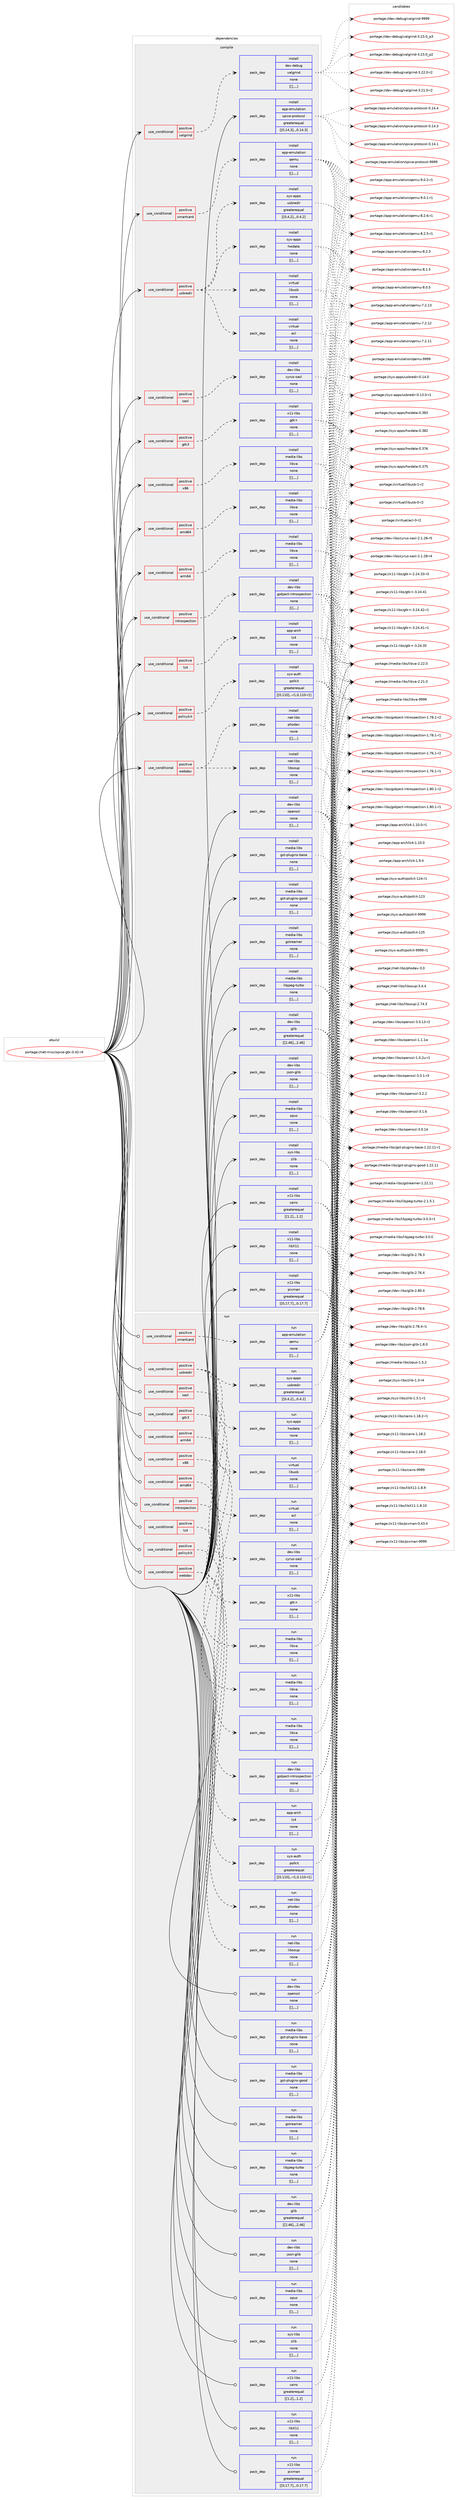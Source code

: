 digraph prolog {

# *************
# Graph options
# *************

newrank=true;
concentrate=true;
compound=true;
graph [rankdir=LR,fontname=Helvetica,fontsize=10,ranksep=1.5];#, ranksep=2.5, nodesep=0.2];
edge  [arrowhead=vee];
node  [fontname=Helvetica,fontsize=10];

# **********
# The ebuild
# **********

subgraph cluster_leftcol {
color=gray;
label=<<i>ebuild</i>>;
id [label="portage://net-misc/spice-gtk-0.42-r4", color=red, width=4, href="../net-misc/spice-gtk-0.42-r4.svg"];
}

# ****************
# The dependencies
# ****************

subgraph cluster_midcol {
color=gray;
label=<<i>dependencies</i>>;
subgraph cluster_compile {
fillcolor="#eeeeee";
style=filled;
label=<<i>compile</i>>;
subgraph cond4441 {
dependency11508 [label=<<TABLE BORDER="0" CELLBORDER="1" CELLSPACING="0" CELLPADDING="4"><TR><TD ROWSPAN="3" CELLPADDING="10">use_conditional</TD></TR><TR><TD>positive</TD></TR><TR><TD>amd64</TD></TR></TABLE>>, shape=none, color=red];
subgraph pack7036 {
dependency11509 [label=<<TABLE BORDER="0" CELLBORDER="1" CELLSPACING="0" CELLPADDING="4" WIDTH="220"><TR><TD ROWSPAN="6" CELLPADDING="30">pack_dep</TD></TR><TR><TD WIDTH="110">install</TD></TR><TR><TD>media-libs</TD></TR><TR><TD>libva</TD></TR><TR><TD>none</TD></TR><TR><TD>[[],,,,]</TD></TR></TABLE>>, shape=none, color=blue];
}
dependency11508:e -> dependency11509:w [weight=20,style="dashed",arrowhead="vee"];
}
id:e -> dependency11508:w [weight=20,style="solid",arrowhead="vee"];
subgraph cond4442 {
dependency11510 [label=<<TABLE BORDER="0" CELLBORDER="1" CELLSPACING="0" CELLPADDING="4"><TR><TD ROWSPAN="3" CELLPADDING="10">use_conditional</TD></TR><TR><TD>positive</TD></TR><TR><TD>arm64</TD></TR></TABLE>>, shape=none, color=red];
subgraph pack7037 {
dependency11511 [label=<<TABLE BORDER="0" CELLBORDER="1" CELLSPACING="0" CELLPADDING="4" WIDTH="220"><TR><TD ROWSPAN="6" CELLPADDING="30">pack_dep</TD></TR><TR><TD WIDTH="110">install</TD></TR><TR><TD>media-libs</TD></TR><TR><TD>libva</TD></TR><TR><TD>none</TD></TR><TR><TD>[[],,,,]</TD></TR></TABLE>>, shape=none, color=blue];
}
dependency11510:e -> dependency11511:w [weight=20,style="dashed",arrowhead="vee"];
}
id:e -> dependency11510:w [weight=20,style="solid",arrowhead="vee"];
subgraph cond4443 {
dependency11512 [label=<<TABLE BORDER="0" CELLBORDER="1" CELLSPACING="0" CELLPADDING="4"><TR><TD ROWSPAN="3" CELLPADDING="10">use_conditional</TD></TR><TR><TD>positive</TD></TR><TR><TD>gtk3</TD></TR></TABLE>>, shape=none, color=red];
subgraph pack7038 {
dependency11513 [label=<<TABLE BORDER="0" CELLBORDER="1" CELLSPACING="0" CELLPADDING="4" WIDTH="220"><TR><TD ROWSPAN="6" CELLPADDING="30">pack_dep</TD></TR><TR><TD WIDTH="110">install</TD></TR><TR><TD>x11-libs</TD></TR><TR><TD>gtk+</TD></TR><TR><TD>none</TD></TR><TR><TD>[[],,,,]</TD></TR></TABLE>>, shape=none, color=blue];
}
dependency11512:e -> dependency11513:w [weight=20,style="dashed",arrowhead="vee"];
}
id:e -> dependency11512:w [weight=20,style="solid",arrowhead="vee"];
subgraph cond4444 {
dependency11514 [label=<<TABLE BORDER="0" CELLBORDER="1" CELLSPACING="0" CELLPADDING="4"><TR><TD ROWSPAN="3" CELLPADDING="10">use_conditional</TD></TR><TR><TD>positive</TD></TR><TR><TD>introspection</TD></TR></TABLE>>, shape=none, color=red];
subgraph pack7039 {
dependency11515 [label=<<TABLE BORDER="0" CELLBORDER="1" CELLSPACING="0" CELLPADDING="4" WIDTH="220"><TR><TD ROWSPAN="6" CELLPADDING="30">pack_dep</TD></TR><TR><TD WIDTH="110">install</TD></TR><TR><TD>dev-libs</TD></TR><TR><TD>gobject-introspection</TD></TR><TR><TD>none</TD></TR><TR><TD>[[],,,,]</TD></TR></TABLE>>, shape=none, color=blue];
}
dependency11514:e -> dependency11515:w [weight=20,style="dashed",arrowhead="vee"];
}
id:e -> dependency11514:w [weight=20,style="solid",arrowhead="vee"];
subgraph cond4445 {
dependency11516 [label=<<TABLE BORDER="0" CELLBORDER="1" CELLSPACING="0" CELLPADDING="4"><TR><TD ROWSPAN="3" CELLPADDING="10">use_conditional</TD></TR><TR><TD>positive</TD></TR><TR><TD>lz4</TD></TR></TABLE>>, shape=none, color=red];
subgraph pack7040 {
dependency11517 [label=<<TABLE BORDER="0" CELLBORDER="1" CELLSPACING="0" CELLPADDING="4" WIDTH="220"><TR><TD ROWSPAN="6" CELLPADDING="30">pack_dep</TD></TR><TR><TD WIDTH="110">install</TD></TR><TR><TD>app-arch</TD></TR><TR><TD>lz4</TD></TR><TR><TD>none</TD></TR><TR><TD>[[],,,,]</TD></TR></TABLE>>, shape=none, color=blue];
}
dependency11516:e -> dependency11517:w [weight=20,style="dashed",arrowhead="vee"];
}
id:e -> dependency11516:w [weight=20,style="solid",arrowhead="vee"];
subgraph cond4446 {
dependency11518 [label=<<TABLE BORDER="0" CELLBORDER="1" CELLSPACING="0" CELLPADDING="4"><TR><TD ROWSPAN="3" CELLPADDING="10">use_conditional</TD></TR><TR><TD>positive</TD></TR><TR><TD>policykit</TD></TR></TABLE>>, shape=none, color=red];
subgraph pack7041 {
dependency11519 [label=<<TABLE BORDER="0" CELLBORDER="1" CELLSPACING="0" CELLPADDING="4" WIDTH="220"><TR><TD ROWSPAN="6" CELLPADDING="30">pack_dep</TD></TR><TR><TD WIDTH="110">install</TD></TR><TR><TD>sys-auth</TD></TR><TR><TD>polkit</TD></TR><TR><TD>greaterequal</TD></TR><TR><TD>[[0,110],,-r1,0.110-r1]</TD></TR></TABLE>>, shape=none, color=blue];
}
dependency11518:e -> dependency11519:w [weight=20,style="dashed",arrowhead="vee"];
}
id:e -> dependency11518:w [weight=20,style="solid",arrowhead="vee"];
subgraph cond4447 {
dependency11520 [label=<<TABLE BORDER="0" CELLBORDER="1" CELLSPACING="0" CELLPADDING="4"><TR><TD ROWSPAN="3" CELLPADDING="10">use_conditional</TD></TR><TR><TD>positive</TD></TR><TR><TD>sasl</TD></TR></TABLE>>, shape=none, color=red];
subgraph pack7042 {
dependency11521 [label=<<TABLE BORDER="0" CELLBORDER="1" CELLSPACING="0" CELLPADDING="4" WIDTH="220"><TR><TD ROWSPAN="6" CELLPADDING="30">pack_dep</TD></TR><TR><TD WIDTH="110">install</TD></TR><TR><TD>dev-libs</TD></TR><TR><TD>cyrus-sasl</TD></TR><TR><TD>none</TD></TR><TR><TD>[[],,,,]</TD></TR></TABLE>>, shape=none, color=blue];
}
dependency11520:e -> dependency11521:w [weight=20,style="dashed",arrowhead="vee"];
}
id:e -> dependency11520:w [weight=20,style="solid",arrowhead="vee"];
subgraph cond4448 {
dependency11522 [label=<<TABLE BORDER="0" CELLBORDER="1" CELLSPACING="0" CELLPADDING="4"><TR><TD ROWSPAN="3" CELLPADDING="10">use_conditional</TD></TR><TR><TD>positive</TD></TR><TR><TD>smartcard</TD></TR></TABLE>>, shape=none, color=red];
subgraph pack7043 {
dependency11523 [label=<<TABLE BORDER="0" CELLBORDER="1" CELLSPACING="0" CELLPADDING="4" WIDTH="220"><TR><TD ROWSPAN="6" CELLPADDING="30">pack_dep</TD></TR><TR><TD WIDTH="110">install</TD></TR><TR><TD>app-emulation</TD></TR><TR><TD>qemu</TD></TR><TR><TD>none</TD></TR><TR><TD>[[],,,,]</TD></TR></TABLE>>, shape=none, color=blue];
}
dependency11522:e -> dependency11523:w [weight=20,style="dashed",arrowhead="vee"];
}
id:e -> dependency11522:w [weight=20,style="solid",arrowhead="vee"];
subgraph cond4449 {
dependency11524 [label=<<TABLE BORDER="0" CELLBORDER="1" CELLSPACING="0" CELLPADDING="4"><TR><TD ROWSPAN="3" CELLPADDING="10">use_conditional</TD></TR><TR><TD>positive</TD></TR><TR><TD>usbredir</TD></TR></TABLE>>, shape=none, color=red];
subgraph pack7044 {
dependency11525 [label=<<TABLE BORDER="0" CELLBORDER="1" CELLSPACING="0" CELLPADDING="4" WIDTH="220"><TR><TD ROWSPAN="6" CELLPADDING="30">pack_dep</TD></TR><TR><TD WIDTH="110">install</TD></TR><TR><TD>sys-apps</TD></TR><TR><TD>hwdata</TD></TR><TR><TD>none</TD></TR><TR><TD>[[],,,,]</TD></TR></TABLE>>, shape=none, color=blue];
}
dependency11524:e -> dependency11525:w [weight=20,style="dashed",arrowhead="vee"];
subgraph pack7045 {
dependency11526 [label=<<TABLE BORDER="0" CELLBORDER="1" CELLSPACING="0" CELLPADDING="4" WIDTH="220"><TR><TD ROWSPAN="6" CELLPADDING="30">pack_dep</TD></TR><TR><TD WIDTH="110">install</TD></TR><TR><TD>sys-apps</TD></TR><TR><TD>usbredir</TD></TR><TR><TD>greaterequal</TD></TR><TR><TD>[[0,4,2],,,0.4.2]</TD></TR></TABLE>>, shape=none, color=blue];
}
dependency11524:e -> dependency11526:w [weight=20,style="dashed",arrowhead="vee"];
subgraph pack7046 {
dependency11527 [label=<<TABLE BORDER="0" CELLBORDER="1" CELLSPACING="0" CELLPADDING="4" WIDTH="220"><TR><TD ROWSPAN="6" CELLPADDING="30">pack_dep</TD></TR><TR><TD WIDTH="110">install</TD></TR><TR><TD>virtual</TD></TR><TR><TD>acl</TD></TR><TR><TD>none</TD></TR><TR><TD>[[],,,,]</TD></TR></TABLE>>, shape=none, color=blue];
}
dependency11524:e -> dependency11527:w [weight=20,style="dashed",arrowhead="vee"];
subgraph pack7047 {
dependency11528 [label=<<TABLE BORDER="0" CELLBORDER="1" CELLSPACING="0" CELLPADDING="4" WIDTH="220"><TR><TD ROWSPAN="6" CELLPADDING="30">pack_dep</TD></TR><TR><TD WIDTH="110">install</TD></TR><TR><TD>virtual</TD></TR><TR><TD>libusb</TD></TR><TR><TD>none</TD></TR><TR><TD>[[],,,,]</TD></TR></TABLE>>, shape=none, color=blue];
}
dependency11524:e -> dependency11528:w [weight=20,style="dashed",arrowhead="vee"];
}
id:e -> dependency11524:w [weight=20,style="solid",arrowhead="vee"];
subgraph cond4450 {
dependency11529 [label=<<TABLE BORDER="0" CELLBORDER="1" CELLSPACING="0" CELLPADDING="4"><TR><TD ROWSPAN="3" CELLPADDING="10">use_conditional</TD></TR><TR><TD>positive</TD></TR><TR><TD>valgrind</TD></TR></TABLE>>, shape=none, color=red];
subgraph pack7048 {
dependency11530 [label=<<TABLE BORDER="0" CELLBORDER="1" CELLSPACING="0" CELLPADDING="4" WIDTH="220"><TR><TD ROWSPAN="6" CELLPADDING="30">pack_dep</TD></TR><TR><TD WIDTH="110">install</TD></TR><TR><TD>dev-debug</TD></TR><TR><TD>valgrind</TD></TR><TR><TD>none</TD></TR><TR><TD>[[],,,,]</TD></TR></TABLE>>, shape=none, color=blue];
}
dependency11529:e -> dependency11530:w [weight=20,style="dashed",arrowhead="vee"];
}
id:e -> dependency11529:w [weight=20,style="solid",arrowhead="vee"];
subgraph cond4451 {
dependency11531 [label=<<TABLE BORDER="0" CELLBORDER="1" CELLSPACING="0" CELLPADDING="4"><TR><TD ROWSPAN="3" CELLPADDING="10">use_conditional</TD></TR><TR><TD>positive</TD></TR><TR><TD>webdav</TD></TR></TABLE>>, shape=none, color=red];
subgraph pack7049 {
dependency11532 [label=<<TABLE BORDER="0" CELLBORDER="1" CELLSPACING="0" CELLPADDING="4" WIDTH="220"><TR><TD ROWSPAN="6" CELLPADDING="30">pack_dep</TD></TR><TR><TD WIDTH="110">install</TD></TR><TR><TD>net-libs</TD></TR><TR><TD>phodav</TD></TR><TR><TD>none</TD></TR><TR><TD>[[],,,,]</TD></TR></TABLE>>, shape=none, color=blue];
}
dependency11531:e -> dependency11532:w [weight=20,style="dashed",arrowhead="vee"];
subgraph pack7050 {
dependency11533 [label=<<TABLE BORDER="0" CELLBORDER="1" CELLSPACING="0" CELLPADDING="4" WIDTH="220"><TR><TD ROWSPAN="6" CELLPADDING="30">pack_dep</TD></TR><TR><TD WIDTH="110">install</TD></TR><TR><TD>net-libs</TD></TR><TR><TD>libsoup</TD></TR><TR><TD>none</TD></TR><TR><TD>[[],,,,]</TD></TR></TABLE>>, shape=none, color=blue];
}
dependency11531:e -> dependency11533:w [weight=20,style="dashed",arrowhead="vee"];
}
id:e -> dependency11531:w [weight=20,style="solid",arrowhead="vee"];
subgraph cond4452 {
dependency11534 [label=<<TABLE BORDER="0" CELLBORDER="1" CELLSPACING="0" CELLPADDING="4"><TR><TD ROWSPAN="3" CELLPADDING="10">use_conditional</TD></TR><TR><TD>positive</TD></TR><TR><TD>x86</TD></TR></TABLE>>, shape=none, color=red];
subgraph pack7051 {
dependency11535 [label=<<TABLE BORDER="0" CELLBORDER="1" CELLSPACING="0" CELLPADDING="4" WIDTH="220"><TR><TD ROWSPAN="6" CELLPADDING="30">pack_dep</TD></TR><TR><TD WIDTH="110">install</TD></TR><TR><TD>media-libs</TD></TR><TR><TD>libva</TD></TR><TR><TD>none</TD></TR><TR><TD>[[],,,,]</TD></TR></TABLE>>, shape=none, color=blue];
}
dependency11534:e -> dependency11535:w [weight=20,style="dashed",arrowhead="vee"];
}
id:e -> dependency11534:w [weight=20,style="solid",arrowhead="vee"];
subgraph pack7052 {
dependency11536 [label=<<TABLE BORDER="0" CELLBORDER="1" CELLSPACING="0" CELLPADDING="4" WIDTH="220"><TR><TD ROWSPAN="6" CELLPADDING="30">pack_dep</TD></TR><TR><TD WIDTH="110">install</TD></TR><TR><TD>app-emulation</TD></TR><TR><TD>spice-protocol</TD></TR><TR><TD>greaterequal</TD></TR><TR><TD>[[0,14,3],,,0.14.3]</TD></TR></TABLE>>, shape=none, color=blue];
}
id:e -> dependency11536:w [weight=20,style="solid",arrowhead="vee"];
subgraph pack7053 {
dependency11537 [label=<<TABLE BORDER="0" CELLBORDER="1" CELLSPACING="0" CELLPADDING="4" WIDTH="220"><TR><TD ROWSPAN="6" CELLPADDING="30">pack_dep</TD></TR><TR><TD WIDTH="110">install</TD></TR><TR><TD>dev-libs</TD></TR><TR><TD>glib</TD></TR><TR><TD>greaterequal</TD></TR><TR><TD>[[2,46],,,2.46]</TD></TR></TABLE>>, shape=none, color=blue];
}
id:e -> dependency11537:w [weight=20,style="solid",arrowhead="vee"];
subgraph pack7054 {
dependency11538 [label=<<TABLE BORDER="0" CELLBORDER="1" CELLSPACING="0" CELLPADDING="4" WIDTH="220"><TR><TD ROWSPAN="6" CELLPADDING="30">pack_dep</TD></TR><TR><TD WIDTH="110">install</TD></TR><TR><TD>dev-libs</TD></TR><TR><TD>json-glib</TD></TR><TR><TD>none</TD></TR><TR><TD>[[],,,,]</TD></TR></TABLE>>, shape=none, color=blue];
}
id:e -> dependency11538:w [weight=20,style="solid",arrowhead="vee"];
subgraph pack7055 {
dependency11539 [label=<<TABLE BORDER="0" CELLBORDER="1" CELLSPACING="0" CELLPADDING="4" WIDTH="220"><TR><TD ROWSPAN="6" CELLPADDING="30">pack_dep</TD></TR><TR><TD WIDTH="110">install</TD></TR><TR><TD>dev-libs</TD></TR><TR><TD>openssl</TD></TR><TR><TD>none</TD></TR><TR><TD>[[],,,,]</TD></TR></TABLE>>, shape=none, color=blue];
}
id:e -> dependency11539:w [weight=20,style="solid",arrowhead="vee"];
subgraph pack7056 {
dependency11540 [label=<<TABLE BORDER="0" CELLBORDER="1" CELLSPACING="0" CELLPADDING="4" WIDTH="220"><TR><TD ROWSPAN="6" CELLPADDING="30">pack_dep</TD></TR><TR><TD WIDTH="110">install</TD></TR><TR><TD>media-libs</TD></TR><TR><TD>gst-plugins-base</TD></TR><TR><TD>none</TD></TR><TR><TD>[[],,,,]</TD></TR></TABLE>>, shape=none, color=blue];
}
id:e -> dependency11540:w [weight=20,style="solid",arrowhead="vee"];
subgraph pack7057 {
dependency11541 [label=<<TABLE BORDER="0" CELLBORDER="1" CELLSPACING="0" CELLPADDING="4" WIDTH="220"><TR><TD ROWSPAN="6" CELLPADDING="30">pack_dep</TD></TR><TR><TD WIDTH="110">install</TD></TR><TR><TD>media-libs</TD></TR><TR><TD>gst-plugins-good</TD></TR><TR><TD>none</TD></TR><TR><TD>[[],,,,]</TD></TR></TABLE>>, shape=none, color=blue];
}
id:e -> dependency11541:w [weight=20,style="solid",arrowhead="vee"];
subgraph pack7058 {
dependency11542 [label=<<TABLE BORDER="0" CELLBORDER="1" CELLSPACING="0" CELLPADDING="4" WIDTH="220"><TR><TD ROWSPAN="6" CELLPADDING="30">pack_dep</TD></TR><TR><TD WIDTH="110">install</TD></TR><TR><TD>media-libs</TD></TR><TR><TD>gstreamer</TD></TR><TR><TD>none</TD></TR><TR><TD>[[],,,,]</TD></TR></TABLE>>, shape=none, color=blue];
}
id:e -> dependency11542:w [weight=20,style="solid",arrowhead="vee"];
subgraph pack7059 {
dependency11543 [label=<<TABLE BORDER="0" CELLBORDER="1" CELLSPACING="0" CELLPADDING="4" WIDTH="220"><TR><TD ROWSPAN="6" CELLPADDING="30">pack_dep</TD></TR><TR><TD WIDTH="110">install</TD></TR><TR><TD>media-libs</TD></TR><TR><TD>libjpeg-turbo</TD></TR><TR><TD>none</TD></TR><TR><TD>[[],,,,]</TD></TR></TABLE>>, shape=none, color=blue];
}
id:e -> dependency11543:w [weight=20,style="solid",arrowhead="vee"];
subgraph pack7060 {
dependency11544 [label=<<TABLE BORDER="0" CELLBORDER="1" CELLSPACING="0" CELLPADDING="4" WIDTH="220"><TR><TD ROWSPAN="6" CELLPADDING="30">pack_dep</TD></TR><TR><TD WIDTH="110">install</TD></TR><TR><TD>media-libs</TD></TR><TR><TD>opus</TD></TR><TR><TD>none</TD></TR><TR><TD>[[],,,,]</TD></TR></TABLE>>, shape=none, color=blue];
}
id:e -> dependency11544:w [weight=20,style="solid",arrowhead="vee"];
subgraph pack7061 {
dependency11545 [label=<<TABLE BORDER="0" CELLBORDER="1" CELLSPACING="0" CELLPADDING="4" WIDTH="220"><TR><TD ROWSPAN="6" CELLPADDING="30">pack_dep</TD></TR><TR><TD WIDTH="110">install</TD></TR><TR><TD>sys-libs</TD></TR><TR><TD>zlib</TD></TR><TR><TD>none</TD></TR><TR><TD>[[],,,,]</TD></TR></TABLE>>, shape=none, color=blue];
}
id:e -> dependency11545:w [weight=20,style="solid",arrowhead="vee"];
subgraph pack7062 {
dependency11546 [label=<<TABLE BORDER="0" CELLBORDER="1" CELLSPACING="0" CELLPADDING="4" WIDTH="220"><TR><TD ROWSPAN="6" CELLPADDING="30">pack_dep</TD></TR><TR><TD WIDTH="110">install</TD></TR><TR><TD>x11-libs</TD></TR><TR><TD>cairo</TD></TR><TR><TD>greaterequal</TD></TR><TR><TD>[[1,2],,,1.2]</TD></TR></TABLE>>, shape=none, color=blue];
}
id:e -> dependency11546:w [weight=20,style="solid",arrowhead="vee"];
subgraph pack7063 {
dependency11547 [label=<<TABLE BORDER="0" CELLBORDER="1" CELLSPACING="0" CELLPADDING="4" WIDTH="220"><TR><TD ROWSPAN="6" CELLPADDING="30">pack_dep</TD></TR><TR><TD WIDTH="110">install</TD></TR><TR><TD>x11-libs</TD></TR><TR><TD>libX11</TD></TR><TR><TD>none</TD></TR><TR><TD>[[],,,,]</TD></TR></TABLE>>, shape=none, color=blue];
}
id:e -> dependency11547:w [weight=20,style="solid",arrowhead="vee"];
subgraph pack7064 {
dependency11548 [label=<<TABLE BORDER="0" CELLBORDER="1" CELLSPACING="0" CELLPADDING="4" WIDTH="220"><TR><TD ROWSPAN="6" CELLPADDING="30">pack_dep</TD></TR><TR><TD WIDTH="110">install</TD></TR><TR><TD>x11-libs</TD></TR><TR><TD>pixman</TD></TR><TR><TD>greaterequal</TD></TR><TR><TD>[[0,17,7],,,0.17.7]</TD></TR></TABLE>>, shape=none, color=blue];
}
id:e -> dependency11548:w [weight=20,style="solid",arrowhead="vee"];
}
subgraph cluster_compileandrun {
fillcolor="#eeeeee";
style=filled;
label=<<i>compile and run</i>>;
}
subgraph cluster_run {
fillcolor="#eeeeee";
style=filled;
label=<<i>run</i>>;
subgraph cond4453 {
dependency11549 [label=<<TABLE BORDER="0" CELLBORDER="1" CELLSPACING="0" CELLPADDING="4"><TR><TD ROWSPAN="3" CELLPADDING="10">use_conditional</TD></TR><TR><TD>positive</TD></TR><TR><TD>amd64</TD></TR></TABLE>>, shape=none, color=red];
subgraph pack7065 {
dependency11550 [label=<<TABLE BORDER="0" CELLBORDER="1" CELLSPACING="0" CELLPADDING="4" WIDTH="220"><TR><TD ROWSPAN="6" CELLPADDING="30">pack_dep</TD></TR><TR><TD WIDTH="110">run</TD></TR><TR><TD>media-libs</TD></TR><TR><TD>libva</TD></TR><TR><TD>none</TD></TR><TR><TD>[[],,,,]</TD></TR></TABLE>>, shape=none, color=blue];
}
dependency11549:e -> dependency11550:w [weight=20,style="dashed",arrowhead="vee"];
}
id:e -> dependency11549:w [weight=20,style="solid",arrowhead="odot"];
subgraph cond4454 {
dependency11551 [label=<<TABLE BORDER="0" CELLBORDER="1" CELLSPACING="0" CELLPADDING="4"><TR><TD ROWSPAN="3" CELLPADDING="10">use_conditional</TD></TR><TR><TD>positive</TD></TR><TR><TD>arm64</TD></TR></TABLE>>, shape=none, color=red];
subgraph pack7066 {
dependency11552 [label=<<TABLE BORDER="0" CELLBORDER="1" CELLSPACING="0" CELLPADDING="4" WIDTH="220"><TR><TD ROWSPAN="6" CELLPADDING="30">pack_dep</TD></TR><TR><TD WIDTH="110">run</TD></TR><TR><TD>media-libs</TD></TR><TR><TD>libva</TD></TR><TR><TD>none</TD></TR><TR><TD>[[],,,,]</TD></TR></TABLE>>, shape=none, color=blue];
}
dependency11551:e -> dependency11552:w [weight=20,style="dashed",arrowhead="vee"];
}
id:e -> dependency11551:w [weight=20,style="solid",arrowhead="odot"];
subgraph cond4455 {
dependency11553 [label=<<TABLE BORDER="0" CELLBORDER="1" CELLSPACING="0" CELLPADDING="4"><TR><TD ROWSPAN="3" CELLPADDING="10">use_conditional</TD></TR><TR><TD>positive</TD></TR><TR><TD>gtk3</TD></TR></TABLE>>, shape=none, color=red];
subgraph pack7067 {
dependency11554 [label=<<TABLE BORDER="0" CELLBORDER="1" CELLSPACING="0" CELLPADDING="4" WIDTH="220"><TR><TD ROWSPAN="6" CELLPADDING="30">pack_dep</TD></TR><TR><TD WIDTH="110">run</TD></TR><TR><TD>x11-libs</TD></TR><TR><TD>gtk+</TD></TR><TR><TD>none</TD></TR><TR><TD>[[],,,,]</TD></TR></TABLE>>, shape=none, color=blue];
}
dependency11553:e -> dependency11554:w [weight=20,style="dashed",arrowhead="vee"];
}
id:e -> dependency11553:w [weight=20,style="solid",arrowhead="odot"];
subgraph cond4456 {
dependency11555 [label=<<TABLE BORDER="0" CELLBORDER="1" CELLSPACING="0" CELLPADDING="4"><TR><TD ROWSPAN="3" CELLPADDING="10">use_conditional</TD></TR><TR><TD>positive</TD></TR><TR><TD>introspection</TD></TR></TABLE>>, shape=none, color=red];
subgraph pack7068 {
dependency11556 [label=<<TABLE BORDER="0" CELLBORDER="1" CELLSPACING="0" CELLPADDING="4" WIDTH="220"><TR><TD ROWSPAN="6" CELLPADDING="30">pack_dep</TD></TR><TR><TD WIDTH="110">run</TD></TR><TR><TD>dev-libs</TD></TR><TR><TD>gobject-introspection</TD></TR><TR><TD>none</TD></TR><TR><TD>[[],,,,]</TD></TR></TABLE>>, shape=none, color=blue];
}
dependency11555:e -> dependency11556:w [weight=20,style="dashed",arrowhead="vee"];
}
id:e -> dependency11555:w [weight=20,style="solid",arrowhead="odot"];
subgraph cond4457 {
dependency11557 [label=<<TABLE BORDER="0" CELLBORDER="1" CELLSPACING="0" CELLPADDING="4"><TR><TD ROWSPAN="3" CELLPADDING="10">use_conditional</TD></TR><TR><TD>positive</TD></TR><TR><TD>lz4</TD></TR></TABLE>>, shape=none, color=red];
subgraph pack7069 {
dependency11558 [label=<<TABLE BORDER="0" CELLBORDER="1" CELLSPACING="0" CELLPADDING="4" WIDTH="220"><TR><TD ROWSPAN="6" CELLPADDING="30">pack_dep</TD></TR><TR><TD WIDTH="110">run</TD></TR><TR><TD>app-arch</TD></TR><TR><TD>lz4</TD></TR><TR><TD>none</TD></TR><TR><TD>[[],,,,]</TD></TR></TABLE>>, shape=none, color=blue];
}
dependency11557:e -> dependency11558:w [weight=20,style="dashed",arrowhead="vee"];
}
id:e -> dependency11557:w [weight=20,style="solid",arrowhead="odot"];
subgraph cond4458 {
dependency11559 [label=<<TABLE BORDER="0" CELLBORDER="1" CELLSPACING="0" CELLPADDING="4"><TR><TD ROWSPAN="3" CELLPADDING="10">use_conditional</TD></TR><TR><TD>positive</TD></TR><TR><TD>policykit</TD></TR></TABLE>>, shape=none, color=red];
subgraph pack7070 {
dependency11560 [label=<<TABLE BORDER="0" CELLBORDER="1" CELLSPACING="0" CELLPADDING="4" WIDTH="220"><TR><TD ROWSPAN="6" CELLPADDING="30">pack_dep</TD></TR><TR><TD WIDTH="110">run</TD></TR><TR><TD>sys-auth</TD></TR><TR><TD>polkit</TD></TR><TR><TD>greaterequal</TD></TR><TR><TD>[[0,110],,-r1,0.110-r1]</TD></TR></TABLE>>, shape=none, color=blue];
}
dependency11559:e -> dependency11560:w [weight=20,style="dashed",arrowhead="vee"];
}
id:e -> dependency11559:w [weight=20,style="solid",arrowhead="odot"];
subgraph cond4459 {
dependency11561 [label=<<TABLE BORDER="0" CELLBORDER="1" CELLSPACING="0" CELLPADDING="4"><TR><TD ROWSPAN="3" CELLPADDING="10">use_conditional</TD></TR><TR><TD>positive</TD></TR><TR><TD>sasl</TD></TR></TABLE>>, shape=none, color=red];
subgraph pack7071 {
dependency11562 [label=<<TABLE BORDER="0" CELLBORDER="1" CELLSPACING="0" CELLPADDING="4" WIDTH="220"><TR><TD ROWSPAN="6" CELLPADDING="30">pack_dep</TD></TR><TR><TD WIDTH="110">run</TD></TR><TR><TD>dev-libs</TD></TR><TR><TD>cyrus-sasl</TD></TR><TR><TD>none</TD></TR><TR><TD>[[],,,,]</TD></TR></TABLE>>, shape=none, color=blue];
}
dependency11561:e -> dependency11562:w [weight=20,style="dashed",arrowhead="vee"];
}
id:e -> dependency11561:w [weight=20,style="solid",arrowhead="odot"];
subgraph cond4460 {
dependency11563 [label=<<TABLE BORDER="0" CELLBORDER="1" CELLSPACING="0" CELLPADDING="4"><TR><TD ROWSPAN="3" CELLPADDING="10">use_conditional</TD></TR><TR><TD>positive</TD></TR><TR><TD>smartcard</TD></TR></TABLE>>, shape=none, color=red];
subgraph pack7072 {
dependency11564 [label=<<TABLE BORDER="0" CELLBORDER="1" CELLSPACING="0" CELLPADDING="4" WIDTH="220"><TR><TD ROWSPAN="6" CELLPADDING="30">pack_dep</TD></TR><TR><TD WIDTH="110">run</TD></TR><TR><TD>app-emulation</TD></TR><TR><TD>qemu</TD></TR><TR><TD>none</TD></TR><TR><TD>[[],,,,]</TD></TR></TABLE>>, shape=none, color=blue];
}
dependency11563:e -> dependency11564:w [weight=20,style="dashed",arrowhead="vee"];
}
id:e -> dependency11563:w [weight=20,style="solid",arrowhead="odot"];
subgraph cond4461 {
dependency11565 [label=<<TABLE BORDER="0" CELLBORDER="1" CELLSPACING="0" CELLPADDING="4"><TR><TD ROWSPAN="3" CELLPADDING="10">use_conditional</TD></TR><TR><TD>positive</TD></TR><TR><TD>usbredir</TD></TR></TABLE>>, shape=none, color=red];
subgraph pack7073 {
dependency11566 [label=<<TABLE BORDER="0" CELLBORDER="1" CELLSPACING="0" CELLPADDING="4" WIDTH="220"><TR><TD ROWSPAN="6" CELLPADDING="30">pack_dep</TD></TR><TR><TD WIDTH="110">run</TD></TR><TR><TD>sys-apps</TD></TR><TR><TD>hwdata</TD></TR><TR><TD>none</TD></TR><TR><TD>[[],,,,]</TD></TR></TABLE>>, shape=none, color=blue];
}
dependency11565:e -> dependency11566:w [weight=20,style="dashed",arrowhead="vee"];
subgraph pack7074 {
dependency11567 [label=<<TABLE BORDER="0" CELLBORDER="1" CELLSPACING="0" CELLPADDING="4" WIDTH="220"><TR><TD ROWSPAN="6" CELLPADDING="30">pack_dep</TD></TR><TR><TD WIDTH="110">run</TD></TR><TR><TD>sys-apps</TD></TR><TR><TD>usbredir</TD></TR><TR><TD>greaterequal</TD></TR><TR><TD>[[0,4,2],,,0.4.2]</TD></TR></TABLE>>, shape=none, color=blue];
}
dependency11565:e -> dependency11567:w [weight=20,style="dashed",arrowhead="vee"];
subgraph pack7075 {
dependency11568 [label=<<TABLE BORDER="0" CELLBORDER="1" CELLSPACING="0" CELLPADDING="4" WIDTH="220"><TR><TD ROWSPAN="6" CELLPADDING="30">pack_dep</TD></TR><TR><TD WIDTH="110">run</TD></TR><TR><TD>virtual</TD></TR><TR><TD>acl</TD></TR><TR><TD>none</TD></TR><TR><TD>[[],,,,]</TD></TR></TABLE>>, shape=none, color=blue];
}
dependency11565:e -> dependency11568:w [weight=20,style="dashed",arrowhead="vee"];
subgraph pack7076 {
dependency11569 [label=<<TABLE BORDER="0" CELLBORDER="1" CELLSPACING="0" CELLPADDING="4" WIDTH="220"><TR><TD ROWSPAN="6" CELLPADDING="30">pack_dep</TD></TR><TR><TD WIDTH="110">run</TD></TR><TR><TD>virtual</TD></TR><TR><TD>libusb</TD></TR><TR><TD>none</TD></TR><TR><TD>[[],,,,]</TD></TR></TABLE>>, shape=none, color=blue];
}
dependency11565:e -> dependency11569:w [weight=20,style="dashed",arrowhead="vee"];
}
id:e -> dependency11565:w [weight=20,style="solid",arrowhead="odot"];
subgraph cond4462 {
dependency11570 [label=<<TABLE BORDER="0" CELLBORDER="1" CELLSPACING="0" CELLPADDING="4"><TR><TD ROWSPAN="3" CELLPADDING="10">use_conditional</TD></TR><TR><TD>positive</TD></TR><TR><TD>webdav</TD></TR></TABLE>>, shape=none, color=red];
subgraph pack7077 {
dependency11571 [label=<<TABLE BORDER="0" CELLBORDER="1" CELLSPACING="0" CELLPADDING="4" WIDTH="220"><TR><TD ROWSPAN="6" CELLPADDING="30">pack_dep</TD></TR><TR><TD WIDTH="110">run</TD></TR><TR><TD>net-libs</TD></TR><TR><TD>phodav</TD></TR><TR><TD>none</TD></TR><TR><TD>[[],,,,]</TD></TR></TABLE>>, shape=none, color=blue];
}
dependency11570:e -> dependency11571:w [weight=20,style="dashed",arrowhead="vee"];
subgraph pack7078 {
dependency11572 [label=<<TABLE BORDER="0" CELLBORDER="1" CELLSPACING="0" CELLPADDING="4" WIDTH="220"><TR><TD ROWSPAN="6" CELLPADDING="30">pack_dep</TD></TR><TR><TD WIDTH="110">run</TD></TR><TR><TD>net-libs</TD></TR><TR><TD>libsoup</TD></TR><TR><TD>none</TD></TR><TR><TD>[[],,,,]</TD></TR></TABLE>>, shape=none, color=blue];
}
dependency11570:e -> dependency11572:w [weight=20,style="dashed",arrowhead="vee"];
}
id:e -> dependency11570:w [weight=20,style="solid",arrowhead="odot"];
subgraph cond4463 {
dependency11573 [label=<<TABLE BORDER="0" CELLBORDER="1" CELLSPACING="0" CELLPADDING="4"><TR><TD ROWSPAN="3" CELLPADDING="10">use_conditional</TD></TR><TR><TD>positive</TD></TR><TR><TD>x86</TD></TR></TABLE>>, shape=none, color=red];
subgraph pack7079 {
dependency11574 [label=<<TABLE BORDER="0" CELLBORDER="1" CELLSPACING="0" CELLPADDING="4" WIDTH="220"><TR><TD ROWSPAN="6" CELLPADDING="30">pack_dep</TD></TR><TR><TD WIDTH="110">run</TD></TR><TR><TD>media-libs</TD></TR><TR><TD>libva</TD></TR><TR><TD>none</TD></TR><TR><TD>[[],,,,]</TD></TR></TABLE>>, shape=none, color=blue];
}
dependency11573:e -> dependency11574:w [weight=20,style="dashed",arrowhead="vee"];
}
id:e -> dependency11573:w [weight=20,style="solid",arrowhead="odot"];
subgraph pack7080 {
dependency11575 [label=<<TABLE BORDER="0" CELLBORDER="1" CELLSPACING="0" CELLPADDING="4" WIDTH="220"><TR><TD ROWSPAN="6" CELLPADDING="30">pack_dep</TD></TR><TR><TD WIDTH="110">run</TD></TR><TR><TD>dev-libs</TD></TR><TR><TD>glib</TD></TR><TR><TD>greaterequal</TD></TR><TR><TD>[[2,46],,,2.46]</TD></TR></TABLE>>, shape=none, color=blue];
}
id:e -> dependency11575:w [weight=20,style="solid",arrowhead="odot"];
subgraph pack7081 {
dependency11576 [label=<<TABLE BORDER="0" CELLBORDER="1" CELLSPACING="0" CELLPADDING="4" WIDTH="220"><TR><TD ROWSPAN="6" CELLPADDING="30">pack_dep</TD></TR><TR><TD WIDTH="110">run</TD></TR><TR><TD>dev-libs</TD></TR><TR><TD>json-glib</TD></TR><TR><TD>none</TD></TR><TR><TD>[[],,,,]</TD></TR></TABLE>>, shape=none, color=blue];
}
id:e -> dependency11576:w [weight=20,style="solid",arrowhead="odot"];
subgraph pack7082 {
dependency11577 [label=<<TABLE BORDER="0" CELLBORDER="1" CELLSPACING="0" CELLPADDING="4" WIDTH="220"><TR><TD ROWSPAN="6" CELLPADDING="30">pack_dep</TD></TR><TR><TD WIDTH="110">run</TD></TR><TR><TD>dev-libs</TD></TR><TR><TD>openssl</TD></TR><TR><TD>none</TD></TR><TR><TD>[[],,,,]</TD></TR></TABLE>>, shape=none, color=blue];
}
id:e -> dependency11577:w [weight=20,style="solid",arrowhead="odot"];
subgraph pack7083 {
dependency11578 [label=<<TABLE BORDER="0" CELLBORDER="1" CELLSPACING="0" CELLPADDING="4" WIDTH="220"><TR><TD ROWSPAN="6" CELLPADDING="30">pack_dep</TD></TR><TR><TD WIDTH="110">run</TD></TR><TR><TD>media-libs</TD></TR><TR><TD>gst-plugins-base</TD></TR><TR><TD>none</TD></TR><TR><TD>[[],,,,]</TD></TR></TABLE>>, shape=none, color=blue];
}
id:e -> dependency11578:w [weight=20,style="solid",arrowhead="odot"];
subgraph pack7084 {
dependency11579 [label=<<TABLE BORDER="0" CELLBORDER="1" CELLSPACING="0" CELLPADDING="4" WIDTH="220"><TR><TD ROWSPAN="6" CELLPADDING="30">pack_dep</TD></TR><TR><TD WIDTH="110">run</TD></TR><TR><TD>media-libs</TD></TR><TR><TD>gst-plugins-good</TD></TR><TR><TD>none</TD></TR><TR><TD>[[],,,,]</TD></TR></TABLE>>, shape=none, color=blue];
}
id:e -> dependency11579:w [weight=20,style="solid",arrowhead="odot"];
subgraph pack7085 {
dependency11580 [label=<<TABLE BORDER="0" CELLBORDER="1" CELLSPACING="0" CELLPADDING="4" WIDTH="220"><TR><TD ROWSPAN="6" CELLPADDING="30">pack_dep</TD></TR><TR><TD WIDTH="110">run</TD></TR><TR><TD>media-libs</TD></TR><TR><TD>gstreamer</TD></TR><TR><TD>none</TD></TR><TR><TD>[[],,,,]</TD></TR></TABLE>>, shape=none, color=blue];
}
id:e -> dependency11580:w [weight=20,style="solid",arrowhead="odot"];
subgraph pack7086 {
dependency11581 [label=<<TABLE BORDER="0" CELLBORDER="1" CELLSPACING="0" CELLPADDING="4" WIDTH="220"><TR><TD ROWSPAN="6" CELLPADDING="30">pack_dep</TD></TR><TR><TD WIDTH="110">run</TD></TR><TR><TD>media-libs</TD></TR><TR><TD>libjpeg-turbo</TD></TR><TR><TD>none</TD></TR><TR><TD>[[],,,,]</TD></TR></TABLE>>, shape=none, color=blue];
}
id:e -> dependency11581:w [weight=20,style="solid",arrowhead="odot"];
subgraph pack7087 {
dependency11582 [label=<<TABLE BORDER="0" CELLBORDER="1" CELLSPACING="0" CELLPADDING="4" WIDTH="220"><TR><TD ROWSPAN="6" CELLPADDING="30">pack_dep</TD></TR><TR><TD WIDTH="110">run</TD></TR><TR><TD>media-libs</TD></TR><TR><TD>opus</TD></TR><TR><TD>none</TD></TR><TR><TD>[[],,,,]</TD></TR></TABLE>>, shape=none, color=blue];
}
id:e -> dependency11582:w [weight=20,style="solid",arrowhead="odot"];
subgraph pack7088 {
dependency11583 [label=<<TABLE BORDER="0" CELLBORDER="1" CELLSPACING="0" CELLPADDING="4" WIDTH="220"><TR><TD ROWSPAN="6" CELLPADDING="30">pack_dep</TD></TR><TR><TD WIDTH="110">run</TD></TR><TR><TD>sys-libs</TD></TR><TR><TD>zlib</TD></TR><TR><TD>none</TD></TR><TR><TD>[[],,,,]</TD></TR></TABLE>>, shape=none, color=blue];
}
id:e -> dependency11583:w [weight=20,style="solid",arrowhead="odot"];
subgraph pack7089 {
dependency11584 [label=<<TABLE BORDER="0" CELLBORDER="1" CELLSPACING="0" CELLPADDING="4" WIDTH="220"><TR><TD ROWSPAN="6" CELLPADDING="30">pack_dep</TD></TR><TR><TD WIDTH="110">run</TD></TR><TR><TD>x11-libs</TD></TR><TR><TD>cairo</TD></TR><TR><TD>greaterequal</TD></TR><TR><TD>[[1,2],,,1.2]</TD></TR></TABLE>>, shape=none, color=blue];
}
id:e -> dependency11584:w [weight=20,style="solid",arrowhead="odot"];
subgraph pack7090 {
dependency11585 [label=<<TABLE BORDER="0" CELLBORDER="1" CELLSPACING="0" CELLPADDING="4" WIDTH="220"><TR><TD ROWSPAN="6" CELLPADDING="30">pack_dep</TD></TR><TR><TD WIDTH="110">run</TD></TR><TR><TD>x11-libs</TD></TR><TR><TD>libX11</TD></TR><TR><TD>none</TD></TR><TR><TD>[[],,,,]</TD></TR></TABLE>>, shape=none, color=blue];
}
id:e -> dependency11585:w [weight=20,style="solid",arrowhead="odot"];
subgraph pack7091 {
dependency11586 [label=<<TABLE BORDER="0" CELLBORDER="1" CELLSPACING="0" CELLPADDING="4" WIDTH="220"><TR><TD ROWSPAN="6" CELLPADDING="30">pack_dep</TD></TR><TR><TD WIDTH="110">run</TD></TR><TR><TD>x11-libs</TD></TR><TR><TD>pixman</TD></TR><TR><TD>greaterequal</TD></TR><TR><TD>[[0,17,7],,,0.17.7]</TD></TR></TABLE>>, shape=none, color=blue];
}
id:e -> dependency11586:w [weight=20,style="solid",arrowhead="odot"];
}
}

# **************
# The candidates
# **************

subgraph cluster_choices {
rank=same;
color=gray;
label=<<i>candidates</i>>;

subgraph choice7036 {
color=black;
nodesep=1;
choice1091011001059745108105981154710810598118974557575757 [label="portage://media-libs/libva-9999", color=red, width=4,href="../media-libs/libva-9999.svg"];
choice10910110010597451081059811547108105981189745504650504648 [label="portage://media-libs/libva-2.22.0", color=red, width=4,href="../media-libs/libva-2.22.0.svg"];
choice10910110010597451081059811547108105981189745504650494648 [label="portage://media-libs/libva-2.21.0", color=red, width=4,href="../media-libs/libva-2.21.0.svg"];
dependency11509:e -> choice1091011001059745108105981154710810598118974557575757:w [style=dotted,weight="100"];
dependency11509:e -> choice10910110010597451081059811547108105981189745504650504648:w [style=dotted,weight="100"];
dependency11509:e -> choice10910110010597451081059811547108105981189745504650494648:w [style=dotted,weight="100"];
}
subgraph choice7037 {
color=black;
nodesep=1;
choice1091011001059745108105981154710810598118974557575757 [label="portage://media-libs/libva-9999", color=red, width=4,href="../media-libs/libva-9999.svg"];
choice10910110010597451081059811547108105981189745504650504648 [label="portage://media-libs/libva-2.22.0", color=red, width=4,href="../media-libs/libva-2.22.0.svg"];
choice10910110010597451081059811547108105981189745504650494648 [label="portage://media-libs/libva-2.21.0", color=red, width=4,href="../media-libs/libva-2.21.0.svg"];
dependency11511:e -> choice1091011001059745108105981154710810598118974557575757:w [style=dotted,weight="100"];
dependency11511:e -> choice10910110010597451081059811547108105981189745504650504648:w [style=dotted,weight="100"];
dependency11511:e -> choice10910110010597451081059811547108105981189745504650494648:w [style=dotted,weight="100"];
}
subgraph choice7038 {
color=black;
nodesep=1;
choice12049494510810598115471031161074345514650524652504511449 [label="portage://x11-libs/gtk+-3.24.42-r1", color=red, width=4,href="../x11-libs/gtk+-3.24.42-r1.svg"];
choice12049494510810598115471031161074345514650524652494511449 [label="portage://x11-libs/gtk+-3.24.41-r1", color=red, width=4,href="../x11-libs/gtk+-3.24.41-r1.svg"];
choice1204949451081059811547103116107434551465052465249 [label="portage://x11-libs/gtk+-3.24.41", color=red, width=4,href="../x11-libs/gtk+-3.24.41.svg"];
choice1204949451081059811547103116107434551465052465153 [label="portage://x11-libs/gtk+-3.24.35", color=red, width=4,href="../x11-libs/gtk+-3.24.35.svg"];
choice12049494510810598115471031161074345504650524651514511451 [label="portage://x11-libs/gtk+-2.24.33-r3", color=red, width=4,href="../x11-libs/gtk+-2.24.33-r3.svg"];
dependency11513:e -> choice12049494510810598115471031161074345514650524652504511449:w [style=dotted,weight="100"];
dependency11513:e -> choice12049494510810598115471031161074345514650524652494511449:w [style=dotted,weight="100"];
dependency11513:e -> choice1204949451081059811547103116107434551465052465249:w [style=dotted,weight="100"];
dependency11513:e -> choice1204949451081059811547103116107434551465052465153:w [style=dotted,weight="100"];
dependency11513:e -> choice12049494510810598115471031161074345504650524651514511451:w [style=dotted,weight="100"];
}
subgraph choice7039 {
color=black;
nodesep=1;
choice10010111845108105981154710311198106101991164510511011611411111511210199116105111110454946564846494511450 [label="portage://dev-libs/gobject-introspection-1.80.1-r2", color=red, width=4,href="../dev-libs/gobject-introspection-1.80.1-r2.svg"];
choice10010111845108105981154710311198106101991164510511011611411111511210199116105111110454946564846494511449 [label="portage://dev-libs/gobject-introspection-1.80.1-r1", color=red, width=4,href="../dev-libs/gobject-introspection-1.80.1-r1.svg"];
choice10010111845108105981154710311198106101991164510511011611411111511210199116105111110454946555646494511450 [label="portage://dev-libs/gobject-introspection-1.78.1-r2", color=red, width=4,href="../dev-libs/gobject-introspection-1.78.1-r2.svg"];
choice10010111845108105981154710311198106101991164510511011611411111511210199116105111110454946555646494511449 [label="portage://dev-libs/gobject-introspection-1.78.1-r1", color=red, width=4,href="../dev-libs/gobject-introspection-1.78.1-r1.svg"];
choice10010111845108105981154710311198106101991164510511011611411111511210199116105111110454946555446494511450 [label="portage://dev-libs/gobject-introspection-1.76.1-r2", color=red, width=4,href="../dev-libs/gobject-introspection-1.76.1-r2.svg"];
choice10010111845108105981154710311198106101991164510511011611411111511210199116105111110454946555446494511449 [label="portage://dev-libs/gobject-introspection-1.76.1-r1", color=red, width=4,href="../dev-libs/gobject-introspection-1.76.1-r1.svg"];
dependency11515:e -> choice10010111845108105981154710311198106101991164510511011611411111511210199116105111110454946564846494511450:w [style=dotted,weight="100"];
dependency11515:e -> choice10010111845108105981154710311198106101991164510511011611411111511210199116105111110454946564846494511449:w [style=dotted,weight="100"];
dependency11515:e -> choice10010111845108105981154710311198106101991164510511011611411111511210199116105111110454946555646494511450:w [style=dotted,weight="100"];
dependency11515:e -> choice10010111845108105981154710311198106101991164510511011611411111511210199116105111110454946555646494511449:w [style=dotted,weight="100"];
dependency11515:e -> choice10010111845108105981154710311198106101991164510511011611411111511210199116105111110454946555446494511450:w [style=dotted,weight="100"];
dependency11515:e -> choice10010111845108105981154710311198106101991164510511011611411111511210199116105111110454946555446494511449:w [style=dotted,weight="100"];
}
subgraph choice7040 {
color=black;
nodesep=1;
choice971121124597114991044710812252454946494846484511449 [label="portage://app-arch/lz4-1.10.0-r1", color=red, width=4,href="../app-arch/lz4-1.10.0-r1.svg"];
choice97112112459711499104471081225245494649484648 [label="portage://app-arch/lz4-1.10.0", color=red, width=4,href="../app-arch/lz4-1.10.0.svg"];
choice971121124597114991044710812252454946574652 [label="portage://app-arch/lz4-1.9.4", color=red, width=4,href="../app-arch/lz4-1.9.4.svg"];
dependency11517:e -> choice971121124597114991044710812252454946494846484511449:w [style=dotted,weight="100"];
dependency11517:e -> choice97112112459711499104471081225245494649484648:w [style=dotted,weight="100"];
dependency11517:e -> choice971121124597114991044710812252454946574652:w [style=dotted,weight="100"];
}
subgraph choice7041 {
color=black;
nodesep=1;
choice11512111545971171161044711211110810710511645575757574511449 [label="portage://sys-auth/polkit-9999-r1", color=red, width=4,href="../sys-auth/polkit-9999-r1.svg"];
choice1151211154597117116104471121111081071051164557575757 [label="portage://sys-auth/polkit-9999", color=red, width=4,href="../sys-auth/polkit-9999.svg"];
choice11512111545971171161044711211110810710511645495053 [label="portage://sys-auth/polkit-125", color=red, width=4,href="../sys-auth/polkit-125.svg"];
choice115121115459711711610447112111108107105116454950524511449 [label="portage://sys-auth/polkit-124-r1", color=red, width=4,href="../sys-auth/polkit-124-r1.svg"];
choice11512111545971171161044711211110810710511645495051 [label="portage://sys-auth/polkit-123", color=red, width=4,href="../sys-auth/polkit-123.svg"];
dependency11519:e -> choice11512111545971171161044711211110810710511645575757574511449:w [style=dotted,weight="100"];
dependency11519:e -> choice1151211154597117116104471121111081071051164557575757:w [style=dotted,weight="100"];
dependency11519:e -> choice11512111545971171161044711211110810710511645495053:w [style=dotted,weight="100"];
dependency11519:e -> choice115121115459711711610447112111108107105116454950524511449:w [style=dotted,weight="100"];
dependency11519:e -> choice11512111545971171161044711211110810710511645495051:w [style=dotted,weight="100"];
}
subgraph choice7042 {
color=black;
nodesep=1;
choice100101118451081059811547991211141171154511597115108455046494650564511453 [label="portage://dev-libs/cyrus-sasl-2.1.28-r5", color=red, width=4,href="../dev-libs/cyrus-sasl-2.1.28-r5.svg"];
choice100101118451081059811547991211141171154511597115108455046494650564511452 [label="portage://dev-libs/cyrus-sasl-2.1.28-r4", color=red, width=4,href="../dev-libs/cyrus-sasl-2.1.28-r4.svg"];
dependency11521:e -> choice100101118451081059811547991211141171154511597115108455046494650564511453:w [style=dotted,weight="100"];
dependency11521:e -> choice100101118451081059811547991211141171154511597115108455046494650564511452:w [style=dotted,weight="100"];
}
subgraph choice7043 {
color=black;
nodesep=1;
choice971121124510110911710897116105111110471131011091174557575757 [label="portage://app-emulation/qemu-9999", color=red, width=4,href="../app-emulation/qemu-9999.svg"];
choice971121124510110911710897116105111110471131011091174557464846504511449 [label="portage://app-emulation/qemu-9.0.2-r1", color=red, width=4,href="../app-emulation/qemu-9.0.2-r1.svg"];
choice971121124510110911710897116105111110471131011091174557464846494511449 [label="portage://app-emulation/qemu-9.0.1-r1", color=red, width=4,href="../app-emulation/qemu-9.0.1-r1.svg"];
choice971121124510110911710897116105111110471131011091174556465046544511449 [label="portage://app-emulation/qemu-8.2.6-r1", color=red, width=4,href="../app-emulation/qemu-8.2.6-r1.svg"];
choice971121124510110911710897116105111110471131011091174556465046534511449 [label="portage://app-emulation/qemu-8.2.5-r1", color=red, width=4,href="../app-emulation/qemu-8.2.5-r1.svg"];
choice97112112451011091171089711610511111047113101109117455646504651 [label="portage://app-emulation/qemu-8.2.3", color=red, width=4,href="../app-emulation/qemu-8.2.3.svg"];
choice97112112451011091171089711610511111047113101109117455646494653 [label="portage://app-emulation/qemu-8.1.5", color=red, width=4,href="../app-emulation/qemu-8.1.5.svg"];
choice97112112451011091171089711610511111047113101109117455646484653 [label="portage://app-emulation/qemu-8.0.5", color=red, width=4,href="../app-emulation/qemu-8.0.5.svg"];
choice9711211245101109117108971161051111104711310110911745554650464951 [label="portage://app-emulation/qemu-7.2.13", color=red, width=4,href="../app-emulation/qemu-7.2.13.svg"];
choice9711211245101109117108971161051111104711310110911745554650464950 [label="portage://app-emulation/qemu-7.2.12", color=red, width=4,href="../app-emulation/qemu-7.2.12.svg"];
choice9711211245101109117108971161051111104711310110911745554650464949 [label="portage://app-emulation/qemu-7.2.11", color=red, width=4,href="../app-emulation/qemu-7.2.11.svg"];
dependency11523:e -> choice971121124510110911710897116105111110471131011091174557575757:w [style=dotted,weight="100"];
dependency11523:e -> choice971121124510110911710897116105111110471131011091174557464846504511449:w [style=dotted,weight="100"];
dependency11523:e -> choice971121124510110911710897116105111110471131011091174557464846494511449:w [style=dotted,weight="100"];
dependency11523:e -> choice971121124510110911710897116105111110471131011091174556465046544511449:w [style=dotted,weight="100"];
dependency11523:e -> choice971121124510110911710897116105111110471131011091174556465046534511449:w [style=dotted,weight="100"];
dependency11523:e -> choice97112112451011091171089711610511111047113101109117455646504651:w [style=dotted,weight="100"];
dependency11523:e -> choice97112112451011091171089711610511111047113101109117455646494653:w [style=dotted,weight="100"];
dependency11523:e -> choice97112112451011091171089711610511111047113101109117455646484653:w [style=dotted,weight="100"];
dependency11523:e -> choice9711211245101109117108971161051111104711310110911745554650464951:w [style=dotted,weight="100"];
dependency11523:e -> choice9711211245101109117108971161051111104711310110911745554650464950:w [style=dotted,weight="100"];
dependency11523:e -> choice9711211245101109117108971161051111104711310110911745554650464949:w [style=dotted,weight="100"];
}
subgraph choice7044 {
color=black;
nodesep=1;
choice1151211154597112112115471041191009711697454846515651 [label="portage://sys-apps/hwdata-0.383", color=red, width=4,href="../sys-apps/hwdata-0.383.svg"];
choice1151211154597112112115471041191009711697454846515650 [label="portage://sys-apps/hwdata-0.382", color=red, width=4,href="../sys-apps/hwdata-0.382.svg"];
choice1151211154597112112115471041191009711697454846515554 [label="portage://sys-apps/hwdata-0.376", color=red, width=4,href="../sys-apps/hwdata-0.376.svg"];
choice1151211154597112112115471041191009711697454846515553 [label="portage://sys-apps/hwdata-0.375", color=red, width=4,href="../sys-apps/hwdata-0.375.svg"];
dependency11525:e -> choice1151211154597112112115471041191009711697454846515651:w [style=dotted,weight="100"];
dependency11525:e -> choice1151211154597112112115471041191009711697454846515650:w [style=dotted,weight="100"];
dependency11525:e -> choice1151211154597112112115471041191009711697454846515554:w [style=dotted,weight="100"];
dependency11525:e -> choice1151211154597112112115471041191009711697454846515553:w [style=dotted,weight="100"];
}
subgraph choice7045 {
color=black;
nodesep=1;
choice1151211154597112112115471171159811410110010511445484649524648 [label="portage://sys-apps/usbredir-0.14.0", color=red, width=4,href="../sys-apps/usbredir-0.14.0.svg"];
choice11512111545971121121154711711598114101100105114454846495146484511449 [label="portage://sys-apps/usbredir-0.13.0-r1", color=red, width=4,href="../sys-apps/usbredir-0.13.0-r1.svg"];
dependency11526:e -> choice1151211154597112112115471171159811410110010511445484649524648:w [style=dotted,weight="100"];
dependency11526:e -> choice11512111545971121121154711711598114101100105114454846495146484511449:w [style=dotted,weight="100"];
}
subgraph choice7046 {
color=black;
nodesep=1;
choice1181051141161179710847979910845484511450 [label="portage://virtual/acl-0-r2", color=red, width=4,href="../virtual/acl-0-r2.svg"];
dependency11527:e -> choice1181051141161179710847979910845484511450:w [style=dotted,weight="100"];
}
subgraph choice7047 {
color=black;
nodesep=1;
choice1181051141161179710847108105981171159845494511450 [label="portage://virtual/libusb-1-r2", color=red, width=4,href="../virtual/libusb-1-r2.svg"];
choice1181051141161179710847108105981171159845484511450 [label="portage://virtual/libusb-0-r2", color=red, width=4,href="../virtual/libusb-0-r2.svg"];
dependency11528:e -> choice1181051141161179710847108105981171159845494511450:w [style=dotted,weight="100"];
dependency11528:e -> choice1181051141161179710847108105981171159845484511450:w [style=dotted,weight="100"];
}
subgraph choice7048 {
color=black;
nodesep=1;
choice100101118451001019811710347118971081031141051101004557575757 [label="portage://dev-debug/valgrind-9999", color=red, width=4,href="../dev-debug/valgrind-9999.svg"];
choice10010111845100101981171034711897108103114105110100455146505146489511251 [label="portage://dev-debug/valgrind-3.23.0_p3", color=red, width=4,href="../dev-debug/valgrind-3.23.0_p3.svg"];
choice10010111845100101981171034711897108103114105110100455146505146489511250 [label="portage://dev-debug/valgrind-3.23.0_p2", color=red, width=4,href="../dev-debug/valgrind-3.23.0_p2.svg"];
choice10010111845100101981171034711897108103114105110100455146505046484511450 [label="portage://dev-debug/valgrind-3.22.0-r2", color=red, width=4,href="../dev-debug/valgrind-3.22.0-r2.svg"];
choice10010111845100101981171034711897108103114105110100455146504946484511450 [label="portage://dev-debug/valgrind-3.21.0-r2", color=red, width=4,href="../dev-debug/valgrind-3.21.0-r2.svg"];
dependency11530:e -> choice100101118451001019811710347118971081031141051101004557575757:w [style=dotted,weight="100"];
dependency11530:e -> choice10010111845100101981171034711897108103114105110100455146505146489511251:w [style=dotted,weight="100"];
dependency11530:e -> choice10010111845100101981171034711897108103114105110100455146505146489511250:w [style=dotted,weight="100"];
dependency11530:e -> choice10010111845100101981171034711897108103114105110100455146505046484511450:w [style=dotted,weight="100"];
dependency11530:e -> choice10010111845100101981171034711897108103114105110100455146504946484511450:w [style=dotted,weight="100"];
}
subgraph choice7049 {
color=black;
nodesep=1;
choice1101011164510810598115471121041111009711845514648 [label="portage://net-libs/phodav-3.0", color=red, width=4,href="../net-libs/phodav-3.0.svg"];
dependency11532:e -> choice1101011164510810598115471121041111009711845514648:w [style=dotted,weight="100"];
}
subgraph choice7050 {
color=black;
nodesep=1;
choice11010111645108105981154710810598115111117112455146524652 [label="portage://net-libs/libsoup-3.4.4", color=red, width=4,href="../net-libs/libsoup-3.4.4.svg"];
choice1101011164510810598115471081059811511111711245504655524651 [label="portage://net-libs/libsoup-2.74.3", color=red, width=4,href="../net-libs/libsoup-2.74.3.svg"];
dependency11533:e -> choice11010111645108105981154710810598115111117112455146524652:w [style=dotted,weight="100"];
dependency11533:e -> choice1101011164510810598115471081059811511111711245504655524651:w [style=dotted,weight="100"];
}
subgraph choice7051 {
color=black;
nodesep=1;
choice1091011001059745108105981154710810598118974557575757 [label="portage://media-libs/libva-9999", color=red, width=4,href="../media-libs/libva-9999.svg"];
choice10910110010597451081059811547108105981189745504650504648 [label="portage://media-libs/libva-2.22.0", color=red, width=4,href="../media-libs/libva-2.22.0.svg"];
choice10910110010597451081059811547108105981189745504650494648 [label="portage://media-libs/libva-2.21.0", color=red, width=4,href="../media-libs/libva-2.21.0.svg"];
dependency11535:e -> choice1091011001059745108105981154710810598118974557575757:w [style=dotted,weight="100"];
dependency11535:e -> choice10910110010597451081059811547108105981189745504650504648:w [style=dotted,weight="100"];
dependency11535:e -> choice10910110010597451081059811547108105981189745504650494648:w [style=dotted,weight="100"];
}
subgraph choice7052 {
color=black;
nodesep=1;
choice971121124510110911710897116105111110471151121059910145112114111116111991111084557575757 [label="portage://app-emulation/spice-protocol-9999", color=red, width=4,href="../app-emulation/spice-protocol-9999.svg"];
choice9711211245101109117108971161051111104711511210599101451121141111161119911110845484649524652 [label="portage://app-emulation/spice-protocol-0.14.4", color=red, width=4,href="../app-emulation/spice-protocol-0.14.4.svg"];
choice9711211245101109117108971161051111104711511210599101451121141111161119911110845484649524651 [label="portage://app-emulation/spice-protocol-0.14.3", color=red, width=4,href="../app-emulation/spice-protocol-0.14.3.svg"];
choice9711211245101109117108971161051111104711511210599101451121141111161119911110845484649524649 [label="portage://app-emulation/spice-protocol-0.14.1", color=red, width=4,href="../app-emulation/spice-protocol-0.14.1.svg"];
dependency11536:e -> choice971121124510110911710897116105111110471151121059910145112114111116111991111084557575757:w [style=dotted,weight="100"];
dependency11536:e -> choice9711211245101109117108971161051111104711511210599101451121141111161119911110845484649524652:w [style=dotted,weight="100"];
dependency11536:e -> choice9711211245101109117108971161051111104711511210599101451121141111161119911110845484649524651:w [style=dotted,weight="100"];
dependency11536:e -> choice9711211245101109117108971161051111104711511210599101451121141111161119911110845484649524649:w [style=dotted,weight="100"];
}
subgraph choice7053 {
color=black;
nodesep=1;
choice1001011184510810598115471031081059845504656484652 [label="portage://dev-libs/glib-2.80.4", color=red, width=4,href="../dev-libs/glib-2.80.4.svg"];
choice1001011184510810598115471031081059845504655564654 [label="portage://dev-libs/glib-2.78.6", color=red, width=4,href="../dev-libs/glib-2.78.6.svg"];
choice10010111845108105981154710310810598455046555646524511449 [label="portage://dev-libs/glib-2.78.4-r1", color=red, width=4,href="../dev-libs/glib-2.78.4-r1.svg"];
choice1001011184510810598115471031081059845504655564651 [label="portage://dev-libs/glib-2.78.3", color=red, width=4,href="../dev-libs/glib-2.78.3.svg"];
choice1001011184510810598115471031081059845504655544652 [label="portage://dev-libs/glib-2.76.4", color=red, width=4,href="../dev-libs/glib-2.76.4.svg"];
dependency11537:e -> choice1001011184510810598115471031081059845504656484652:w [style=dotted,weight="100"];
dependency11537:e -> choice1001011184510810598115471031081059845504655564654:w [style=dotted,weight="100"];
dependency11537:e -> choice10010111845108105981154710310810598455046555646524511449:w [style=dotted,weight="100"];
dependency11537:e -> choice1001011184510810598115471031081059845504655564651:w [style=dotted,weight="100"];
dependency11537:e -> choice1001011184510810598115471031081059845504655544652:w [style=dotted,weight="100"];
}
subgraph choice7054 {
color=black;
nodesep=1;
choice1001011184510810598115471061151111104510310810598454946564648 [label="portage://dev-libs/json-glib-1.8.0", color=red, width=4,href="../dev-libs/json-glib-1.8.0.svg"];
dependency11538:e -> choice1001011184510810598115471061151111104510310810598454946564648:w [style=dotted,weight="100"];
}
subgraph choice7055 {
color=black;
nodesep=1;
choice1001011184510810598115471111121011101151151084551465146494511451 [label="portage://dev-libs/openssl-3.3.1-r3", color=red, width=4,href="../dev-libs/openssl-3.3.1-r3.svg"];
choice100101118451081059811547111112101110115115108455146504650 [label="portage://dev-libs/openssl-3.2.2", color=red, width=4,href="../dev-libs/openssl-3.2.2.svg"];
choice100101118451081059811547111112101110115115108455146494654 [label="portage://dev-libs/openssl-3.1.6", color=red, width=4,href="../dev-libs/openssl-3.1.6.svg"];
choice10010111845108105981154711111210111011511510845514648464952 [label="portage://dev-libs/openssl-3.0.14", color=red, width=4,href="../dev-libs/openssl-3.0.14.svg"];
choice100101118451081059811547111112101110115115108455146484649514511450 [label="portage://dev-libs/openssl-3.0.13-r2", color=red, width=4,href="../dev-libs/openssl-3.0.13-r2.svg"];
choice100101118451081059811547111112101110115115108454946494649119 [label="portage://dev-libs/openssl-1.1.1w", color=red, width=4,href="../dev-libs/openssl-1.1.1w.svg"];
choice1001011184510810598115471111121011101151151084549464846501174511449 [label="portage://dev-libs/openssl-1.0.2u-r1", color=red, width=4,href="../dev-libs/openssl-1.0.2u-r1.svg"];
dependency11539:e -> choice1001011184510810598115471111121011101151151084551465146494511451:w [style=dotted,weight="100"];
dependency11539:e -> choice100101118451081059811547111112101110115115108455146504650:w [style=dotted,weight="100"];
dependency11539:e -> choice100101118451081059811547111112101110115115108455146494654:w [style=dotted,weight="100"];
dependency11539:e -> choice10010111845108105981154711111210111011511510845514648464952:w [style=dotted,weight="100"];
dependency11539:e -> choice100101118451081059811547111112101110115115108455146484649514511450:w [style=dotted,weight="100"];
dependency11539:e -> choice100101118451081059811547111112101110115115108454946494649119:w [style=dotted,weight="100"];
dependency11539:e -> choice1001011184510810598115471111121011101151151084549464846501174511449:w [style=dotted,weight="100"];
}
subgraph choice7056 {
color=black;
nodesep=1;
choice109101100105974510810598115471031151164511210811710310511011545989711510145494650504649494511449 [label="portage://media-libs/gst-plugins-base-1.22.11-r1", color=red, width=4,href="../media-libs/gst-plugins-base-1.22.11-r1.svg"];
dependency11540:e -> choice109101100105974510810598115471031151164511210811710310511011545989711510145494650504649494511449:w [style=dotted,weight="100"];
}
subgraph choice7057 {
color=black;
nodesep=1;
choice1091011001059745108105981154710311511645112108117103105110115451031111111004549465050464949 [label="portage://media-libs/gst-plugins-good-1.22.11", color=red, width=4,href="../media-libs/gst-plugins-good-1.22.11.svg"];
dependency11541:e -> choice1091011001059745108105981154710311511645112108117103105110115451031111111004549465050464949:w [style=dotted,weight="100"];
}
subgraph choice7058 {
color=black;
nodesep=1;
choice10910110010597451081059811547103115116114101971091011144549465050464949 [label="portage://media-libs/gstreamer-1.22.11", color=red, width=4,href="../media-libs/gstreamer-1.22.11.svg"];
dependency11542:e -> choice10910110010597451081059811547103115116114101971091011144549465050464949:w [style=dotted,weight="100"];
}
subgraph choice7059 {
color=black;
nodesep=1;
choice109101100105974510810598115471081059810611210110345116117114981114551464846514511449 [label="portage://media-libs/libjpeg-turbo-3.0.3-r1", color=red, width=4,href="../media-libs/libjpeg-turbo-3.0.3-r1.svg"];
choice10910110010597451081059811547108105981061121011034511611711498111455146484648 [label="portage://media-libs/libjpeg-turbo-3.0.0", color=red, width=4,href="../media-libs/libjpeg-turbo-3.0.0.svg"];
choice109101100105974510810598115471081059810611210110345116117114981114550464946534649 [label="portage://media-libs/libjpeg-turbo-2.1.5.1", color=red, width=4,href="../media-libs/libjpeg-turbo-2.1.5.1.svg"];
dependency11543:e -> choice109101100105974510810598115471081059810611210110345116117114981114551464846514511449:w [style=dotted,weight="100"];
dependency11543:e -> choice10910110010597451081059811547108105981061121011034511611711498111455146484648:w [style=dotted,weight="100"];
dependency11543:e -> choice109101100105974510810598115471081059810611210110345116117114981114550464946534649:w [style=dotted,weight="100"];
}
subgraph choice7060 {
color=black;
nodesep=1;
choice10910110010597451081059811547111112117115454946534650 [label="portage://media-libs/opus-1.5.2", color=red, width=4,href="../media-libs/opus-1.5.2.svg"];
dependency11544:e -> choice10910110010597451081059811547111112117115454946534650:w [style=dotted,weight="100"];
}
subgraph choice7061 {
color=black;
nodesep=1;
choice115121115451081059811547122108105984549465146494511449 [label="portage://sys-libs/zlib-1.3.1-r1", color=red, width=4,href="../sys-libs/zlib-1.3.1-r1.svg"];
choice11512111545108105981154712210810598454946514511452 [label="portage://sys-libs/zlib-1.3-r4", color=red, width=4,href="../sys-libs/zlib-1.3-r4.svg"];
dependency11545:e -> choice115121115451081059811547122108105984549465146494511449:w [style=dotted,weight="100"];
dependency11545:e -> choice11512111545108105981154712210810598454946514511452:w [style=dotted,weight="100"];
}
subgraph choice7062 {
color=black;
nodesep=1;
choice120494945108105981154799971051141114557575757 [label="portage://x11-libs/cairo-9999", color=red, width=4,href="../x11-libs/cairo-9999.svg"];
choice12049494510810598115479997105114111454946495646504511449 [label="portage://x11-libs/cairo-1.18.2-r1", color=red, width=4,href="../x11-libs/cairo-1.18.2-r1.svg"];
choice1204949451081059811547999710511411145494649564650 [label="portage://x11-libs/cairo-1.18.2", color=red, width=4,href="../x11-libs/cairo-1.18.2.svg"];
choice1204949451081059811547999710511411145494649564648 [label="portage://x11-libs/cairo-1.18.0", color=red, width=4,href="../x11-libs/cairo-1.18.0.svg"];
dependency11546:e -> choice120494945108105981154799971051141114557575757:w [style=dotted,weight="100"];
dependency11546:e -> choice12049494510810598115479997105114111454946495646504511449:w [style=dotted,weight="100"];
dependency11546:e -> choice1204949451081059811547999710511411145494649564650:w [style=dotted,weight="100"];
dependency11546:e -> choice1204949451081059811547999710511411145494649564648:w [style=dotted,weight="100"];
}
subgraph choice7063 {
color=black;
nodesep=1;
choice12049494510810598115471081059888494945494656464948 [label="portage://x11-libs/libX11-1.8.10", color=red, width=4,href="../x11-libs/libX11-1.8.10.svg"];
choice120494945108105981154710810598884949454946564657 [label="portage://x11-libs/libX11-1.8.9", color=red, width=4,href="../x11-libs/libX11-1.8.9.svg"];
dependency11547:e -> choice12049494510810598115471081059888494945494656464948:w [style=dotted,weight="100"];
dependency11547:e -> choice120494945108105981154710810598884949454946564657:w [style=dotted,weight="100"];
}
subgraph choice7064 {
color=black;
nodesep=1;
choice1204949451081059811547112105120109971104557575757 [label="portage://x11-libs/pixman-9999", color=red, width=4,href="../x11-libs/pixman-9999.svg"];
choice12049494510810598115471121051201099711045484652514652 [label="portage://x11-libs/pixman-0.43.4", color=red, width=4,href="../x11-libs/pixman-0.43.4.svg"];
dependency11548:e -> choice1204949451081059811547112105120109971104557575757:w [style=dotted,weight="100"];
dependency11548:e -> choice12049494510810598115471121051201099711045484652514652:w [style=dotted,weight="100"];
}
subgraph choice7065 {
color=black;
nodesep=1;
choice1091011001059745108105981154710810598118974557575757 [label="portage://media-libs/libva-9999", color=red, width=4,href="../media-libs/libva-9999.svg"];
choice10910110010597451081059811547108105981189745504650504648 [label="portage://media-libs/libva-2.22.0", color=red, width=4,href="../media-libs/libva-2.22.0.svg"];
choice10910110010597451081059811547108105981189745504650494648 [label="portage://media-libs/libva-2.21.0", color=red, width=4,href="../media-libs/libva-2.21.0.svg"];
dependency11550:e -> choice1091011001059745108105981154710810598118974557575757:w [style=dotted,weight="100"];
dependency11550:e -> choice10910110010597451081059811547108105981189745504650504648:w [style=dotted,weight="100"];
dependency11550:e -> choice10910110010597451081059811547108105981189745504650494648:w [style=dotted,weight="100"];
}
subgraph choice7066 {
color=black;
nodesep=1;
choice1091011001059745108105981154710810598118974557575757 [label="portage://media-libs/libva-9999", color=red, width=4,href="../media-libs/libva-9999.svg"];
choice10910110010597451081059811547108105981189745504650504648 [label="portage://media-libs/libva-2.22.0", color=red, width=4,href="../media-libs/libva-2.22.0.svg"];
choice10910110010597451081059811547108105981189745504650494648 [label="portage://media-libs/libva-2.21.0", color=red, width=4,href="../media-libs/libva-2.21.0.svg"];
dependency11552:e -> choice1091011001059745108105981154710810598118974557575757:w [style=dotted,weight="100"];
dependency11552:e -> choice10910110010597451081059811547108105981189745504650504648:w [style=dotted,weight="100"];
dependency11552:e -> choice10910110010597451081059811547108105981189745504650494648:w [style=dotted,weight="100"];
}
subgraph choice7067 {
color=black;
nodesep=1;
choice12049494510810598115471031161074345514650524652504511449 [label="portage://x11-libs/gtk+-3.24.42-r1", color=red, width=4,href="../x11-libs/gtk+-3.24.42-r1.svg"];
choice12049494510810598115471031161074345514650524652494511449 [label="portage://x11-libs/gtk+-3.24.41-r1", color=red, width=4,href="../x11-libs/gtk+-3.24.41-r1.svg"];
choice1204949451081059811547103116107434551465052465249 [label="portage://x11-libs/gtk+-3.24.41", color=red, width=4,href="../x11-libs/gtk+-3.24.41.svg"];
choice1204949451081059811547103116107434551465052465153 [label="portage://x11-libs/gtk+-3.24.35", color=red, width=4,href="../x11-libs/gtk+-3.24.35.svg"];
choice12049494510810598115471031161074345504650524651514511451 [label="portage://x11-libs/gtk+-2.24.33-r3", color=red, width=4,href="../x11-libs/gtk+-2.24.33-r3.svg"];
dependency11554:e -> choice12049494510810598115471031161074345514650524652504511449:w [style=dotted,weight="100"];
dependency11554:e -> choice12049494510810598115471031161074345514650524652494511449:w [style=dotted,weight="100"];
dependency11554:e -> choice1204949451081059811547103116107434551465052465249:w [style=dotted,weight="100"];
dependency11554:e -> choice1204949451081059811547103116107434551465052465153:w [style=dotted,weight="100"];
dependency11554:e -> choice12049494510810598115471031161074345504650524651514511451:w [style=dotted,weight="100"];
}
subgraph choice7068 {
color=black;
nodesep=1;
choice10010111845108105981154710311198106101991164510511011611411111511210199116105111110454946564846494511450 [label="portage://dev-libs/gobject-introspection-1.80.1-r2", color=red, width=4,href="../dev-libs/gobject-introspection-1.80.1-r2.svg"];
choice10010111845108105981154710311198106101991164510511011611411111511210199116105111110454946564846494511449 [label="portage://dev-libs/gobject-introspection-1.80.1-r1", color=red, width=4,href="../dev-libs/gobject-introspection-1.80.1-r1.svg"];
choice10010111845108105981154710311198106101991164510511011611411111511210199116105111110454946555646494511450 [label="portage://dev-libs/gobject-introspection-1.78.1-r2", color=red, width=4,href="../dev-libs/gobject-introspection-1.78.1-r2.svg"];
choice10010111845108105981154710311198106101991164510511011611411111511210199116105111110454946555646494511449 [label="portage://dev-libs/gobject-introspection-1.78.1-r1", color=red, width=4,href="../dev-libs/gobject-introspection-1.78.1-r1.svg"];
choice10010111845108105981154710311198106101991164510511011611411111511210199116105111110454946555446494511450 [label="portage://dev-libs/gobject-introspection-1.76.1-r2", color=red, width=4,href="../dev-libs/gobject-introspection-1.76.1-r2.svg"];
choice10010111845108105981154710311198106101991164510511011611411111511210199116105111110454946555446494511449 [label="portage://dev-libs/gobject-introspection-1.76.1-r1", color=red, width=4,href="../dev-libs/gobject-introspection-1.76.1-r1.svg"];
dependency11556:e -> choice10010111845108105981154710311198106101991164510511011611411111511210199116105111110454946564846494511450:w [style=dotted,weight="100"];
dependency11556:e -> choice10010111845108105981154710311198106101991164510511011611411111511210199116105111110454946564846494511449:w [style=dotted,weight="100"];
dependency11556:e -> choice10010111845108105981154710311198106101991164510511011611411111511210199116105111110454946555646494511450:w [style=dotted,weight="100"];
dependency11556:e -> choice10010111845108105981154710311198106101991164510511011611411111511210199116105111110454946555646494511449:w [style=dotted,weight="100"];
dependency11556:e -> choice10010111845108105981154710311198106101991164510511011611411111511210199116105111110454946555446494511450:w [style=dotted,weight="100"];
dependency11556:e -> choice10010111845108105981154710311198106101991164510511011611411111511210199116105111110454946555446494511449:w [style=dotted,weight="100"];
}
subgraph choice7069 {
color=black;
nodesep=1;
choice971121124597114991044710812252454946494846484511449 [label="portage://app-arch/lz4-1.10.0-r1", color=red, width=4,href="../app-arch/lz4-1.10.0-r1.svg"];
choice97112112459711499104471081225245494649484648 [label="portage://app-arch/lz4-1.10.0", color=red, width=4,href="../app-arch/lz4-1.10.0.svg"];
choice971121124597114991044710812252454946574652 [label="portage://app-arch/lz4-1.9.4", color=red, width=4,href="../app-arch/lz4-1.9.4.svg"];
dependency11558:e -> choice971121124597114991044710812252454946494846484511449:w [style=dotted,weight="100"];
dependency11558:e -> choice97112112459711499104471081225245494649484648:w [style=dotted,weight="100"];
dependency11558:e -> choice971121124597114991044710812252454946574652:w [style=dotted,weight="100"];
}
subgraph choice7070 {
color=black;
nodesep=1;
choice11512111545971171161044711211110810710511645575757574511449 [label="portage://sys-auth/polkit-9999-r1", color=red, width=4,href="../sys-auth/polkit-9999-r1.svg"];
choice1151211154597117116104471121111081071051164557575757 [label="portage://sys-auth/polkit-9999", color=red, width=4,href="../sys-auth/polkit-9999.svg"];
choice11512111545971171161044711211110810710511645495053 [label="portage://sys-auth/polkit-125", color=red, width=4,href="../sys-auth/polkit-125.svg"];
choice115121115459711711610447112111108107105116454950524511449 [label="portage://sys-auth/polkit-124-r1", color=red, width=4,href="../sys-auth/polkit-124-r1.svg"];
choice11512111545971171161044711211110810710511645495051 [label="portage://sys-auth/polkit-123", color=red, width=4,href="../sys-auth/polkit-123.svg"];
dependency11560:e -> choice11512111545971171161044711211110810710511645575757574511449:w [style=dotted,weight="100"];
dependency11560:e -> choice1151211154597117116104471121111081071051164557575757:w [style=dotted,weight="100"];
dependency11560:e -> choice11512111545971171161044711211110810710511645495053:w [style=dotted,weight="100"];
dependency11560:e -> choice115121115459711711610447112111108107105116454950524511449:w [style=dotted,weight="100"];
dependency11560:e -> choice11512111545971171161044711211110810710511645495051:w [style=dotted,weight="100"];
}
subgraph choice7071 {
color=black;
nodesep=1;
choice100101118451081059811547991211141171154511597115108455046494650564511453 [label="portage://dev-libs/cyrus-sasl-2.1.28-r5", color=red, width=4,href="../dev-libs/cyrus-sasl-2.1.28-r5.svg"];
choice100101118451081059811547991211141171154511597115108455046494650564511452 [label="portage://dev-libs/cyrus-sasl-2.1.28-r4", color=red, width=4,href="../dev-libs/cyrus-sasl-2.1.28-r4.svg"];
dependency11562:e -> choice100101118451081059811547991211141171154511597115108455046494650564511453:w [style=dotted,weight="100"];
dependency11562:e -> choice100101118451081059811547991211141171154511597115108455046494650564511452:w [style=dotted,weight="100"];
}
subgraph choice7072 {
color=black;
nodesep=1;
choice971121124510110911710897116105111110471131011091174557575757 [label="portage://app-emulation/qemu-9999", color=red, width=4,href="../app-emulation/qemu-9999.svg"];
choice971121124510110911710897116105111110471131011091174557464846504511449 [label="portage://app-emulation/qemu-9.0.2-r1", color=red, width=4,href="../app-emulation/qemu-9.0.2-r1.svg"];
choice971121124510110911710897116105111110471131011091174557464846494511449 [label="portage://app-emulation/qemu-9.0.1-r1", color=red, width=4,href="../app-emulation/qemu-9.0.1-r1.svg"];
choice971121124510110911710897116105111110471131011091174556465046544511449 [label="portage://app-emulation/qemu-8.2.6-r1", color=red, width=4,href="../app-emulation/qemu-8.2.6-r1.svg"];
choice971121124510110911710897116105111110471131011091174556465046534511449 [label="portage://app-emulation/qemu-8.2.5-r1", color=red, width=4,href="../app-emulation/qemu-8.2.5-r1.svg"];
choice97112112451011091171089711610511111047113101109117455646504651 [label="portage://app-emulation/qemu-8.2.3", color=red, width=4,href="../app-emulation/qemu-8.2.3.svg"];
choice97112112451011091171089711610511111047113101109117455646494653 [label="portage://app-emulation/qemu-8.1.5", color=red, width=4,href="../app-emulation/qemu-8.1.5.svg"];
choice97112112451011091171089711610511111047113101109117455646484653 [label="portage://app-emulation/qemu-8.0.5", color=red, width=4,href="../app-emulation/qemu-8.0.5.svg"];
choice9711211245101109117108971161051111104711310110911745554650464951 [label="portage://app-emulation/qemu-7.2.13", color=red, width=4,href="../app-emulation/qemu-7.2.13.svg"];
choice9711211245101109117108971161051111104711310110911745554650464950 [label="portage://app-emulation/qemu-7.2.12", color=red, width=4,href="../app-emulation/qemu-7.2.12.svg"];
choice9711211245101109117108971161051111104711310110911745554650464949 [label="portage://app-emulation/qemu-7.2.11", color=red, width=4,href="../app-emulation/qemu-7.2.11.svg"];
dependency11564:e -> choice971121124510110911710897116105111110471131011091174557575757:w [style=dotted,weight="100"];
dependency11564:e -> choice971121124510110911710897116105111110471131011091174557464846504511449:w [style=dotted,weight="100"];
dependency11564:e -> choice971121124510110911710897116105111110471131011091174557464846494511449:w [style=dotted,weight="100"];
dependency11564:e -> choice971121124510110911710897116105111110471131011091174556465046544511449:w [style=dotted,weight="100"];
dependency11564:e -> choice971121124510110911710897116105111110471131011091174556465046534511449:w [style=dotted,weight="100"];
dependency11564:e -> choice97112112451011091171089711610511111047113101109117455646504651:w [style=dotted,weight="100"];
dependency11564:e -> choice97112112451011091171089711610511111047113101109117455646494653:w [style=dotted,weight="100"];
dependency11564:e -> choice97112112451011091171089711610511111047113101109117455646484653:w [style=dotted,weight="100"];
dependency11564:e -> choice9711211245101109117108971161051111104711310110911745554650464951:w [style=dotted,weight="100"];
dependency11564:e -> choice9711211245101109117108971161051111104711310110911745554650464950:w [style=dotted,weight="100"];
dependency11564:e -> choice9711211245101109117108971161051111104711310110911745554650464949:w [style=dotted,weight="100"];
}
subgraph choice7073 {
color=black;
nodesep=1;
choice1151211154597112112115471041191009711697454846515651 [label="portage://sys-apps/hwdata-0.383", color=red, width=4,href="../sys-apps/hwdata-0.383.svg"];
choice1151211154597112112115471041191009711697454846515650 [label="portage://sys-apps/hwdata-0.382", color=red, width=4,href="../sys-apps/hwdata-0.382.svg"];
choice1151211154597112112115471041191009711697454846515554 [label="portage://sys-apps/hwdata-0.376", color=red, width=4,href="../sys-apps/hwdata-0.376.svg"];
choice1151211154597112112115471041191009711697454846515553 [label="portage://sys-apps/hwdata-0.375", color=red, width=4,href="../sys-apps/hwdata-0.375.svg"];
dependency11566:e -> choice1151211154597112112115471041191009711697454846515651:w [style=dotted,weight="100"];
dependency11566:e -> choice1151211154597112112115471041191009711697454846515650:w [style=dotted,weight="100"];
dependency11566:e -> choice1151211154597112112115471041191009711697454846515554:w [style=dotted,weight="100"];
dependency11566:e -> choice1151211154597112112115471041191009711697454846515553:w [style=dotted,weight="100"];
}
subgraph choice7074 {
color=black;
nodesep=1;
choice1151211154597112112115471171159811410110010511445484649524648 [label="portage://sys-apps/usbredir-0.14.0", color=red, width=4,href="../sys-apps/usbredir-0.14.0.svg"];
choice11512111545971121121154711711598114101100105114454846495146484511449 [label="portage://sys-apps/usbredir-0.13.0-r1", color=red, width=4,href="../sys-apps/usbredir-0.13.0-r1.svg"];
dependency11567:e -> choice1151211154597112112115471171159811410110010511445484649524648:w [style=dotted,weight="100"];
dependency11567:e -> choice11512111545971121121154711711598114101100105114454846495146484511449:w [style=dotted,weight="100"];
}
subgraph choice7075 {
color=black;
nodesep=1;
choice1181051141161179710847979910845484511450 [label="portage://virtual/acl-0-r2", color=red, width=4,href="../virtual/acl-0-r2.svg"];
dependency11568:e -> choice1181051141161179710847979910845484511450:w [style=dotted,weight="100"];
}
subgraph choice7076 {
color=black;
nodesep=1;
choice1181051141161179710847108105981171159845494511450 [label="portage://virtual/libusb-1-r2", color=red, width=4,href="../virtual/libusb-1-r2.svg"];
choice1181051141161179710847108105981171159845484511450 [label="portage://virtual/libusb-0-r2", color=red, width=4,href="../virtual/libusb-0-r2.svg"];
dependency11569:e -> choice1181051141161179710847108105981171159845494511450:w [style=dotted,weight="100"];
dependency11569:e -> choice1181051141161179710847108105981171159845484511450:w [style=dotted,weight="100"];
}
subgraph choice7077 {
color=black;
nodesep=1;
choice1101011164510810598115471121041111009711845514648 [label="portage://net-libs/phodav-3.0", color=red, width=4,href="../net-libs/phodav-3.0.svg"];
dependency11571:e -> choice1101011164510810598115471121041111009711845514648:w [style=dotted,weight="100"];
}
subgraph choice7078 {
color=black;
nodesep=1;
choice11010111645108105981154710810598115111117112455146524652 [label="portage://net-libs/libsoup-3.4.4", color=red, width=4,href="../net-libs/libsoup-3.4.4.svg"];
choice1101011164510810598115471081059811511111711245504655524651 [label="portage://net-libs/libsoup-2.74.3", color=red, width=4,href="../net-libs/libsoup-2.74.3.svg"];
dependency11572:e -> choice11010111645108105981154710810598115111117112455146524652:w [style=dotted,weight="100"];
dependency11572:e -> choice1101011164510810598115471081059811511111711245504655524651:w [style=dotted,weight="100"];
}
subgraph choice7079 {
color=black;
nodesep=1;
choice1091011001059745108105981154710810598118974557575757 [label="portage://media-libs/libva-9999", color=red, width=4,href="../media-libs/libva-9999.svg"];
choice10910110010597451081059811547108105981189745504650504648 [label="portage://media-libs/libva-2.22.0", color=red, width=4,href="../media-libs/libva-2.22.0.svg"];
choice10910110010597451081059811547108105981189745504650494648 [label="portage://media-libs/libva-2.21.0", color=red, width=4,href="../media-libs/libva-2.21.0.svg"];
dependency11574:e -> choice1091011001059745108105981154710810598118974557575757:w [style=dotted,weight="100"];
dependency11574:e -> choice10910110010597451081059811547108105981189745504650504648:w [style=dotted,weight="100"];
dependency11574:e -> choice10910110010597451081059811547108105981189745504650494648:w [style=dotted,weight="100"];
}
subgraph choice7080 {
color=black;
nodesep=1;
choice1001011184510810598115471031081059845504656484652 [label="portage://dev-libs/glib-2.80.4", color=red, width=4,href="../dev-libs/glib-2.80.4.svg"];
choice1001011184510810598115471031081059845504655564654 [label="portage://dev-libs/glib-2.78.6", color=red, width=4,href="../dev-libs/glib-2.78.6.svg"];
choice10010111845108105981154710310810598455046555646524511449 [label="portage://dev-libs/glib-2.78.4-r1", color=red, width=4,href="../dev-libs/glib-2.78.4-r1.svg"];
choice1001011184510810598115471031081059845504655564651 [label="portage://dev-libs/glib-2.78.3", color=red, width=4,href="../dev-libs/glib-2.78.3.svg"];
choice1001011184510810598115471031081059845504655544652 [label="portage://dev-libs/glib-2.76.4", color=red, width=4,href="../dev-libs/glib-2.76.4.svg"];
dependency11575:e -> choice1001011184510810598115471031081059845504656484652:w [style=dotted,weight="100"];
dependency11575:e -> choice1001011184510810598115471031081059845504655564654:w [style=dotted,weight="100"];
dependency11575:e -> choice10010111845108105981154710310810598455046555646524511449:w [style=dotted,weight="100"];
dependency11575:e -> choice1001011184510810598115471031081059845504655564651:w [style=dotted,weight="100"];
dependency11575:e -> choice1001011184510810598115471031081059845504655544652:w [style=dotted,weight="100"];
}
subgraph choice7081 {
color=black;
nodesep=1;
choice1001011184510810598115471061151111104510310810598454946564648 [label="portage://dev-libs/json-glib-1.8.0", color=red, width=4,href="../dev-libs/json-glib-1.8.0.svg"];
dependency11576:e -> choice1001011184510810598115471061151111104510310810598454946564648:w [style=dotted,weight="100"];
}
subgraph choice7082 {
color=black;
nodesep=1;
choice1001011184510810598115471111121011101151151084551465146494511451 [label="portage://dev-libs/openssl-3.3.1-r3", color=red, width=4,href="../dev-libs/openssl-3.3.1-r3.svg"];
choice100101118451081059811547111112101110115115108455146504650 [label="portage://dev-libs/openssl-3.2.2", color=red, width=4,href="../dev-libs/openssl-3.2.2.svg"];
choice100101118451081059811547111112101110115115108455146494654 [label="portage://dev-libs/openssl-3.1.6", color=red, width=4,href="../dev-libs/openssl-3.1.6.svg"];
choice10010111845108105981154711111210111011511510845514648464952 [label="portage://dev-libs/openssl-3.0.14", color=red, width=4,href="../dev-libs/openssl-3.0.14.svg"];
choice100101118451081059811547111112101110115115108455146484649514511450 [label="portage://dev-libs/openssl-3.0.13-r2", color=red, width=4,href="../dev-libs/openssl-3.0.13-r2.svg"];
choice100101118451081059811547111112101110115115108454946494649119 [label="portage://dev-libs/openssl-1.1.1w", color=red, width=4,href="../dev-libs/openssl-1.1.1w.svg"];
choice1001011184510810598115471111121011101151151084549464846501174511449 [label="portage://dev-libs/openssl-1.0.2u-r1", color=red, width=4,href="../dev-libs/openssl-1.0.2u-r1.svg"];
dependency11577:e -> choice1001011184510810598115471111121011101151151084551465146494511451:w [style=dotted,weight="100"];
dependency11577:e -> choice100101118451081059811547111112101110115115108455146504650:w [style=dotted,weight="100"];
dependency11577:e -> choice100101118451081059811547111112101110115115108455146494654:w [style=dotted,weight="100"];
dependency11577:e -> choice10010111845108105981154711111210111011511510845514648464952:w [style=dotted,weight="100"];
dependency11577:e -> choice100101118451081059811547111112101110115115108455146484649514511450:w [style=dotted,weight="100"];
dependency11577:e -> choice100101118451081059811547111112101110115115108454946494649119:w [style=dotted,weight="100"];
dependency11577:e -> choice1001011184510810598115471111121011101151151084549464846501174511449:w [style=dotted,weight="100"];
}
subgraph choice7083 {
color=black;
nodesep=1;
choice109101100105974510810598115471031151164511210811710310511011545989711510145494650504649494511449 [label="portage://media-libs/gst-plugins-base-1.22.11-r1", color=red, width=4,href="../media-libs/gst-plugins-base-1.22.11-r1.svg"];
dependency11578:e -> choice109101100105974510810598115471031151164511210811710310511011545989711510145494650504649494511449:w [style=dotted,weight="100"];
}
subgraph choice7084 {
color=black;
nodesep=1;
choice1091011001059745108105981154710311511645112108117103105110115451031111111004549465050464949 [label="portage://media-libs/gst-plugins-good-1.22.11", color=red, width=4,href="../media-libs/gst-plugins-good-1.22.11.svg"];
dependency11579:e -> choice1091011001059745108105981154710311511645112108117103105110115451031111111004549465050464949:w [style=dotted,weight="100"];
}
subgraph choice7085 {
color=black;
nodesep=1;
choice10910110010597451081059811547103115116114101971091011144549465050464949 [label="portage://media-libs/gstreamer-1.22.11", color=red, width=4,href="../media-libs/gstreamer-1.22.11.svg"];
dependency11580:e -> choice10910110010597451081059811547103115116114101971091011144549465050464949:w [style=dotted,weight="100"];
}
subgraph choice7086 {
color=black;
nodesep=1;
choice109101100105974510810598115471081059810611210110345116117114981114551464846514511449 [label="portage://media-libs/libjpeg-turbo-3.0.3-r1", color=red, width=4,href="../media-libs/libjpeg-turbo-3.0.3-r1.svg"];
choice10910110010597451081059811547108105981061121011034511611711498111455146484648 [label="portage://media-libs/libjpeg-turbo-3.0.0", color=red, width=4,href="../media-libs/libjpeg-turbo-3.0.0.svg"];
choice109101100105974510810598115471081059810611210110345116117114981114550464946534649 [label="portage://media-libs/libjpeg-turbo-2.1.5.1", color=red, width=4,href="../media-libs/libjpeg-turbo-2.1.5.1.svg"];
dependency11581:e -> choice109101100105974510810598115471081059810611210110345116117114981114551464846514511449:w [style=dotted,weight="100"];
dependency11581:e -> choice10910110010597451081059811547108105981061121011034511611711498111455146484648:w [style=dotted,weight="100"];
dependency11581:e -> choice109101100105974510810598115471081059810611210110345116117114981114550464946534649:w [style=dotted,weight="100"];
}
subgraph choice7087 {
color=black;
nodesep=1;
choice10910110010597451081059811547111112117115454946534650 [label="portage://media-libs/opus-1.5.2", color=red, width=4,href="../media-libs/opus-1.5.2.svg"];
dependency11582:e -> choice10910110010597451081059811547111112117115454946534650:w [style=dotted,weight="100"];
}
subgraph choice7088 {
color=black;
nodesep=1;
choice115121115451081059811547122108105984549465146494511449 [label="portage://sys-libs/zlib-1.3.1-r1", color=red, width=4,href="../sys-libs/zlib-1.3.1-r1.svg"];
choice11512111545108105981154712210810598454946514511452 [label="portage://sys-libs/zlib-1.3-r4", color=red, width=4,href="../sys-libs/zlib-1.3-r4.svg"];
dependency11583:e -> choice115121115451081059811547122108105984549465146494511449:w [style=dotted,weight="100"];
dependency11583:e -> choice11512111545108105981154712210810598454946514511452:w [style=dotted,weight="100"];
}
subgraph choice7089 {
color=black;
nodesep=1;
choice120494945108105981154799971051141114557575757 [label="portage://x11-libs/cairo-9999", color=red, width=4,href="../x11-libs/cairo-9999.svg"];
choice12049494510810598115479997105114111454946495646504511449 [label="portage://x11-libs/cairo-1.18.2-r1", color=red, width=4,href="../x11-libs/cairo-1.18.2-r1.svg"];
choice1204949451081059811547999710511411145494649564650 [label="portage://x11-libs/cairo-1.18.2", color=red, width=4,href="../x11-libs/cairo-1.18.2.svg"];
choice1204949451081059811547999710511411145494649564648 [label="portage://x11-libs/cairo-1.18.0", color=red, width=4,href="../x11-libs/cairo-1.18.0.svg"];
dependency11584:e -> choice120494945108105981154799971051141114557575757:w [style=dotted,weight="100"];
dependency11584:e -> choice12049494510810598115479997105114111454946495646504511449:w [style=dotted,weight="100"];
dependency11584:e -> choice1204949451081059811547999710511411145494649564650:w [style=dotted,weight="100"];
dependency11584:e -> choice1204949451081059811547999710511411145494649564648:w [style=dotted,weight="100"];
}
subgraph choice7090 {
color=black;
nodesep=1;
choice12049494510810598115471081059888494945494656464948 [label="portage://x11-libs/libX11-1.8.10", color=red, width=4,href="../x11-libs/libX11-1.8.10.svg"];
choice120494945108105981154710810598884949454946564657 [label="portage://x11-libs/libX11-1.8.9", color=red, width=4,href="../x11-libs/libX11-1.8.9.svg"];
dependency11585:e -> choice12049494510810598115471081059888494945494656464948:w [style=dotted,weight="100"];
dependency11585:e -> choice120494945108105981154710810598884949454946564657:w [style=dotted,weight="100"];
}
subgraph choice7091 {
color=black;
nodesep=1;
choice1204949451081059811547112105120109971104557575757 [label="portage://x11-libs/pixman-9999", color=red, width=4,href="../x11-libs/pixman-9999.svg"];
choice12049494510810598115471121051201099711045484652514652 [label="portage://x11-libs/pixman-0.43.4", color=red, width=4,href="../x11-libs/pixman-0.43.4.svg"];
dependency11586:e -> choice1204949451081059811547112105120109971104557575757:w [style=dotted,weight="100"];
dependency11586:e -> choice12049494510810598115471121051201099711045484652514652:w [style=dotted,weight="100"];
}
}

}
